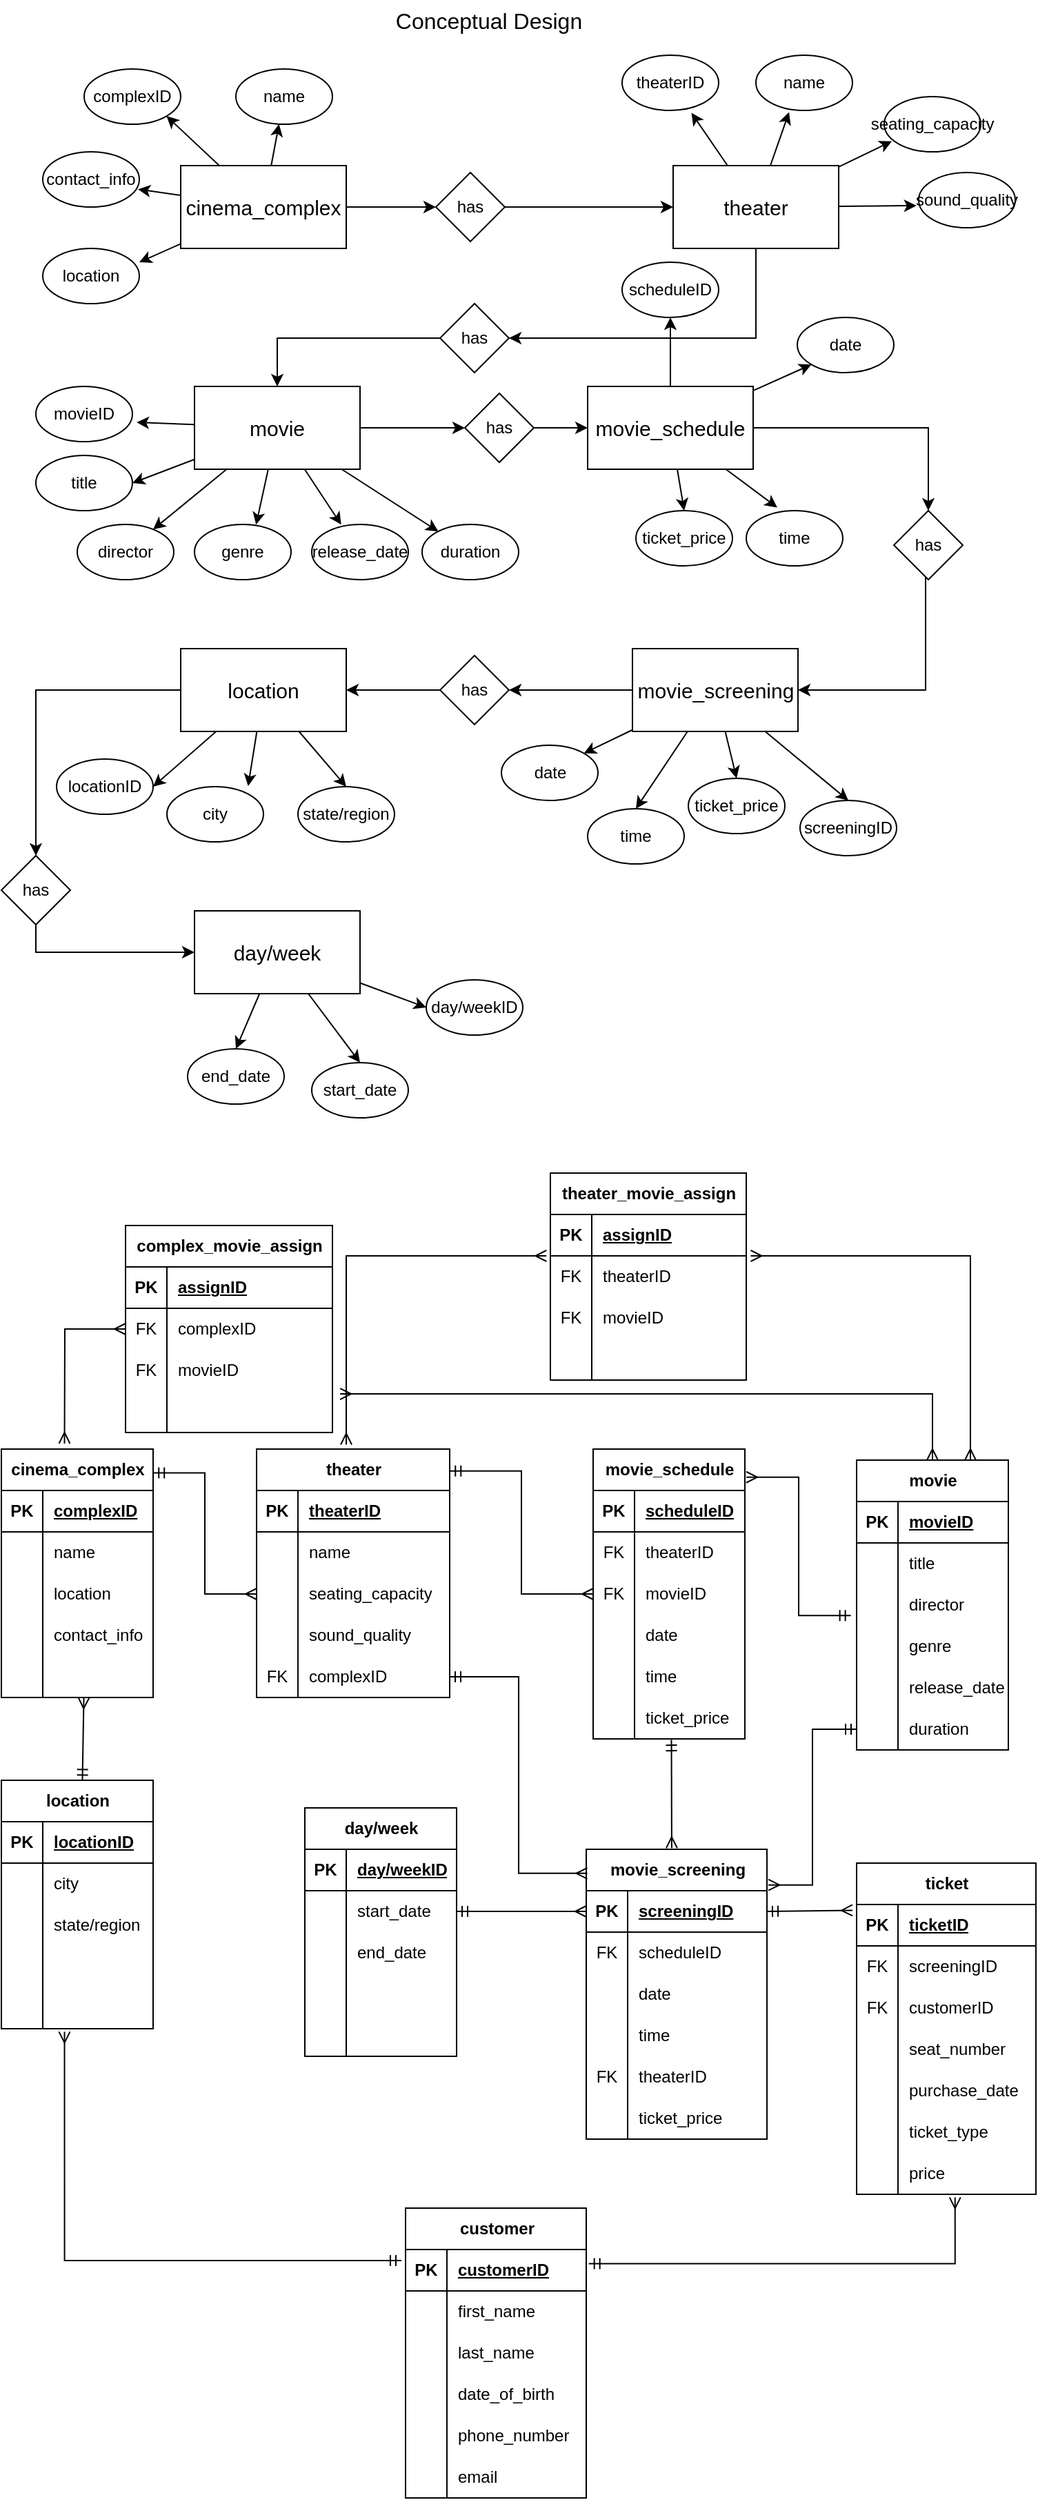 <mxfile version="22.1.5" type="github">
  <diagram name="Page-1" id="yTEPhxUzbwehHL7zvYJ2">
    <mxGraphModel dx="569" dy="300" grid="1" gridSize="10" guides="1" tooltips="1" connect="1" arrows="1" fold="1" page="1" pageScale="1" pageWidth="850" pageHeight="1100" math="0" shadow="0">
      <root>
        <mxCell id="0" />
        <mxCell id="1" parent="0" />
        <mxCell id="VUJnKEyLZWHz7Zdwzk_A-1" value="Conceptual Design" style="text;html=1;strokeColor=none;fillColor=none;align=center;verticalAlign=middle;whiteSpace=wrap;rounded=0;fontSize=16;" parent="1" vertex="1">
          <mxGeometry x="331" y="70" width="145" height="30" as="geometry" />
        </mxCell>
        <mxCell id="VUJnKEyLZWHz7Zdwzk_A-36" style="rounded=0;orthogonalLoop=1;jettySize=auto;html=1;" parent="1" source="VUJnKEyLZWHz7Zdwzk_A-2" target="VUJnKEyLZWHz7Zdwzk_A-7" edge="1">
          <mxGeometry relative="1" as="geometry" />
        </mxCell>
        <mxCell id="VUJnKEyLZWHz7Zdwzk_A-37" style="rounded=0;orthogonalLoop=1;jettySize=auto;html=1;entryX=1;entryY=1;entryDx=0;entryDy=0;" parent="1" source="VUJnKEyLZWHz7Zdwzk_A-2" target="VUJnKEyLZWHz7Zdwzk_A-4" edge="1">
          <mxGeometry relative="1" as="geometry" />
        </mxCell>
        <mxCell id="VUJnKEyLZWHz7Zdwzk_A-41" style="rounded=0;orthogonalLoop=1;jettySize=auto;html=1;entryX=0;entryY=0.5;entryDx=0;entryDy=0;" parent="1" source="VUJnKEyLZWHz7Zdwzk_A-2" target="VUJnKEyLZWHz7Zdwzk_A-40" edge="1">
          <mxGeometry relative="1" as="geometry" />
        </mxCell>
        <mxCell id="VUJnKEyLZWHz7Zdwzk_A-2" value="&lt;font style=&quot;font-size: 15px;&quot;&gt;cinema_complex&lt;/font&gt;" style="rounded=0;whiteSpace=wrap;html=1;" parent="1" vertex="1">
          <mxGeometry x="180" y="190" width="120" height="60" as="geometry" />
        </mxCell>
        <mxCell id="VUJnKEyLZWHz7Zdwzk_A-51" style="edgeStyle=orthogonalEdgeStyle;rounded=0;orthogonalLoop=1;jettySize=auto;html=1;exitX=0.5;exitY=1;exitDx=0;exitDy=0;entryX=1;entryY=0.5;entryDx=0;entryDy=0;" parent="1" source="VUJnKEyLZWHz7Zdwzk_A-3" target="VUJnKEyLZWHz7Zdwzk_A-49" edge="1">
          <mxGeometry relative="1" as="geometry" />
        </mxCell>
        <mxCell id="VUJnKEyLZWHz7Zdwzk_A-3" value="&lt;span style=&quot;font-size: 15px;&quot;&gt;theater&lt;/span&gt;" style="rounded=0;whiteSpace=wrap;html=1;" parent="1" vertex="1">
          <mxGeometry x="537" y="190" width="120" height="60" as="geometry" />
        </mxCell>
        <mxCell id="VUJnKEyLZWHz7Zdwzk_A-4" value="complexID" style="ellipse;whiteSpace=wrap;html=1;" parent="1" vertex="1">
          <mxGeometry x="110" y="120" width="70" height="40" as="geometry" />
        </mxCell>
        <mxCell id="VUJnKEyLZWHz7Zdwzk_A-5" value="contact_info" style="ellipse;whiteSpace=wrap;html=1;" parent="1" vertex="1">
          <mxGeometry x="80" y="180" width="70" height="40" as="geometry" />
        </mxCell>
        <mxCell id="VUJnKEyLZWHz7Zdwzk_A-6" value="location" style="ellipse;whiteSpace=wrap;html=1;" parent="1" vertex="1">
          <mxGeometry x="80" y="250" width="70" height="40" as="geometry" />
        </mxCell>
        <mxCell id="VUJnKEyLZWHz7Zdwzk_A-7" value="name" style="ellipse;whiteSpace=wrap;html=1;" parent="1" vertex="1">
          <mxGeometry x="220" y="120" width="70" height="40" as="geometry" />
        </mxCell>
        <mxCell id="VUJnKEyLZWHz7Zdwzk_A-8" value="theaterID" style="ellipse;whiteSpace=wrap;html=1;" parent="1" vertex="1">
          <mxGeometry x="500" y="110" width="70" height="40" as="geometry" />
        </mxCell>
        <mxCell id="VUJnKEyLZWHz7Zdwzk_A-9" value="name" style="ellipse;whiteSpace=wrap;html=1;" parent="1" vertex="1">
          <mxGeometry x="597" y="110" width="70" height="40" as="geometry" />
        </mxCell>
        <mxCell id="VUJnKEyLZWHz7Zdwzk_A-10" value="seating_capacity" style="ellipse;whiteSpace=wrap;html=1;" parent="1" vertex="1">
          <mxGeometry x="690" y="140" width="70" height="40" as="geometry" />
        </mxCell>
        <mxCell id="VUJnKEyLZWHz7Zdwzk_A-11" value="sound_quality" style="ellipse;whiteSpace=wrap;html=1;" parent="1" vertex="1">
          <mxGeometry x="715" y="195" width="70" height="40" as="geometry" />
        </mxCell>
        <mxCell id="VUJnKEyLZWHz7Zdwzk_A-54" style="rounded=0;orthogonalLoop=1;jettySize=auto;html=1;entryX=1;entryY=0.5;entryDx=0;entryDy=0;" parent="1" source="VUJnKEyLZWHz7Zdwzk_A-12" target="VUJnKEyLZWHz7Zdwzk_A-14" edge="1">
          <mxGeometry relative="1" as="geometry" />
        </mxCell>
        <mxCell id="VUJnKEyLZWHz7Zdwzk_A-55" style="rounded=0;orthogonalLoop=1;jettySize=auto;html=1;" parent="1" source="VUJnKEyLZWHz7Zdwzk_A-12" target="VUJnKEyLZWHz7Zdwzk_A-15" edge="1">
          <mxGeometry relative="1" as="geometry" />
        </mxCell>
        <mxCell id="VUJnKEyLZWHz7Zdwzk_A-58" style="rounded=0;orthogonalLoop=1;jettySize=auto;html=1;" parent="1" source="VUJnKEyLZWHz7Zdwzk_A-12" target="VUJnKEyLZWHz7Zdwzk_A-18" edge="1">
          <mxGeometry relative="1" as="geometry" />
        </mxCell>
        <mxCell id="VUJnKEyLZWHz7Zdwzk_A-60" style="rounded=0;orthogonalLoop=1;jettySize=auto;html=1;entryX=0;entryY=0.5;entryDx=0;entryDy=0;" parent="1" source="VUJnKEyLZWHz7Zdwzk_A-12" target="VUJnKEyLZWHz7Zdwzk_A-59" edge="1">
          <mxGeometry relative="1" as="geometry" />
        </mxCell>
        <mxCell id="VUJnKEyLZWHz7Zdwzk_A-12" value="&lt;span style=&quot;font-size: 15px;&quot;&gt;movie&lt;/span&gt;" style="rounded=0;whiteSpace=wrap;html=1;" parent="1" vertex="1">
          <mxGeometry x="190" y="350" width="120" height="60" as="geometry" />
        </mxCell>
        <mxCell id="VUJnKEyLZWHz7Zdwzk_A-13" value="movieID" style="ellipse;whiteSpace=wrap;html=1;" parent="1" vertex="1">
          <mxGeometry x="75" y="350" width="70" height="40" as="geometry" />
        </mxCell>
        <mxCell id="VUJnKEyLZWHz7Zdwzk_A-14" value="title" style="ellipse;whiteSpace=wrap;html=1;" parent="1" vertex="1">
          <mxGeometry x="75" y="400" width="70" height="40" as="geometry" />
        </mxCell>
        <mxCell id="VUJnKEyLZWHz7Zdwzk_A-15" value="director" style="ellipse;whiteSpace=wrap;html=1;" parent="1" vertex="1">
          <mxGeometry x="105" y="450" width="70" height="40" as="geometry" />
        </mxCell>
        <mxCell id="VUJnKEyLZWHz7Zdwzk_A-16" value="genre" style="ellipse;whiteSpace=wrap;html=1;" parent="1" vertex="1">
          <mxGeometry x="190" y="450" width="70" height="40" as="geometry" />
        </mxCell>
        <mxCell id="VUJnKEyLZWHz7Zdwzk_A-17" value="release_date" style="ellipse;whiteSpace=wrap;html=1;" parent="1" vertex="1">
          <mxGeometry x="275" y="450" width="70" height="40" as="geometry" />
        </mxCell>
        <mxCell id="VUJnKEyLZWHz7Zdwzk_A-18" value="duration" style="ellipse;whiteSpace=wrap;html=1;" parent="1" vertex="1">
          <mxGeometry x="355" y="450" width="70" height="40" as="geometry" />
        </mxCell>
        <mxCell id="VUJnKEyLZWHz7Zdwzk_A-65" style="rounded=0;orthogonalLoop=1;jettySize=auto;html=1;entryX=0.5;entryY=0;entryDx=0;entryDy=0;" parent="1" source="VUJnKEyLZWHz7Zdwzk_A-19" target="VUJnKEyLZWHz7Zdwzk_A-24" edge="1">
          <mxGeometry relative="1" as="geometry" />
        </mxCell>
        <mxCell id="VUJnKEyLZWHz7Zdwzk_A-67" style="rounded=0;orthogonalLoop=1;jettySize=auto;html=1;entryX=0;entryY=1;entryDx=0;entryDy=0;" parent="1" source="VUJnKEyLZWHz7Zdwzk_A-19" target="VUJnKEyLZWHz7Zdwzk_A-21" edge="1">
          <mxGeometry relative="1" as="geometry" />
        </mxCell>
        <mxCell id="VUJnKEyLZWHz7Zdwzk_A-69" style="edgeStyle=orthogonalEdgeStyle;rounded=0;orthogonalLoop=1;jettySize=auto;html=1;entryX=0.5;entryY=0;entryDx=0;entryDy=0;" parent="1" source="VUJnKEyLZWHz7Zdwzk_A-19" target="VUJnKEyLZWHz7Zdwzk_A-68" edge="1">
          <mxGeometry relative="1" as="geometry" />
        </mxCell>
        <mxCell id="VUJnKEyLZWHz7Zdwzk_A-19" value="&lt;span style=&quot;font-size: 15px;&quot;&gt;movie_schedule&lt;/span&gt;" style="rounded=0;whiteSpace=wrap;html=1;" parent="1" vertex="1">
          <mxGeometry x="475" y="350" width="120" height="60" as="geometry" />
        </mxCell>
        <mxCell id="VUJnKEyLZWHz7Zdwzk_A-20" value="scheduleID" style="ellipse;whiteSpace=wrap;html=1;" parent="1" vertex="1">
          <mxGeometry x="500" y="260" width="70" height="40" as="geometry" />
        </mxCell>
        <mxCell id="VUJnKEyLZWHz7Zdwzk_A-21" value="date" style="ellipse;whiteSpace=wrap;html=1;" parent="1" vertex="1">
          <mxGeometry x="627" y="300" width="70" height="40" as="geometry" />
        </mxCell>
        <mxCell id="VUJnKEyLZWHz7Zdwzk_A-24" value="ticket_price" style="ellipse;whiteSpace=wrap;html=1;" parent="1" vertex="1">
          <mxGeometry x="510" y="440" width="70" height="40" as="geometry" />
        </mxCell>
        <mxCell id="VUJnKEyLZWHz7Zdwzk_A-25" value="time" style="ellipse;whiteSpace=wrap;html=1;" parent="1" vertex="1">
          <mxGeometry x="590" y="440" width="70" height="40" as="geometry" />
        </mxCell>
        <mxCell id="VUJnKEyLZWHz7Zdwzk_A-79" style="rounded=0;orthogonalLoop=1;jettySize=auto;html=1;entryX=1;entryY=0.5;entryDx=0;entryDy=0;" parent="1" source="VUJnKEyLZWHz7Zdwzk_A-26" target="VUJnKEyLZWHz7Zdwzk_A-27" edge="1">
          <mxGeometry relative="1" as="geometry" />
        </mxCell>
        <mxCell id="VUJnKEyLZWHz7Zdwzk_A-81" style="rounded=0;orthogonalLoop=1;jettySize=auto;html=1;entryX=0.5;entryY=0;entryDx=0;entryDy=0;" parent="1" source="VUJnKEyLZWHz7Zdwzk_A-26" target="VUJnKEyLZWHz7Zdwzk_A-29" edge="1">
          <mxGeometry relative="1" as="geometry" />
        </mxCell>
        <mxCell id="VUJnKEyLZWHz7Zdwzk_A-84" style="edgeStyle=orthogonalEdgeStyle;rounded=0;orthogonalLoop=1;jettySize=auto;html=1;entryX=0.5;entryY=0;entryDx=0;entryDy=0;" parent="1" source="VUJnKEyLZWHz7Zdwzk_A-26" target="VUJnKEyLZWHz7Zdwzk_A-83" edge="1">
          <mxGeometry relative="1" as="geometry" />
        </mxCell>
        <mxCell id="VUJnKEyLZWHz7Zdwzk_A-26" value="&lt;span style=&quot;font-size: 15px;&quot;&gt;location&lt;/span&gt;" style="rounded=0;whiteSpace=wrap;html=1;" parent="1" vertex="1">
          <mxGeometry x="180" y="540" width="120" height="60" as="geometry" />
        </mxCell>
        <mxCell id="VUJnKEyLZWHz7Zdwzk_A-27" value="locationID" style="ellipse;whiteSpace=wrap;html=1;" parent="1" vertex="1">
          <mxGeometry x="90" y="620" width="70" height="40" as="geometry" />
        </mxCell>
        <mxCell id="VUJnKEyLZWHz7Zdwzk_A-28" value="city" style="ellipse;whiteSpace=wrap;html=1;" parent="1" vertex="1">
          <mxGeometry x="170" y="640" width="70" height="40" as="geometry" />
        </mxCell>
        <mxCell id="VUJnKEyLZWHz7Zdwzk_A-29" value="state/region" style="ellipse;whiteSpace=wrap;html=1;" parent="1" vertex="1">
          <mxGeometry x="265" y="640" width="70" height="40" as="geometry" />
        </mxCell>
        <mxCell id="VUJnKEyLZWHz7Zdwzk_A-72" style="rounded=0;orthogonalLoop=1;jettySize=auto;html=1;entryX=0.5;entryY=0;entryDx=0;entryDy=0;" parent="1" source="VUJnKEyLZWHz7Zdwzk_A-31" target="VUJnKEyLZWHz7Zdwzk_A-32" edge="1">
          <mxGeometry relative="1" as="geometry" />
        </mxCell>
        <mxCell id="VUJnKEyLZWHz7Zdwzk_A-73" style="rounded=0;orthogonalLoop=1;jettySize=auto;html=1;entryX=0.5;entryY=0;entryDx=0;entryDy=0;" parent="1" source="VUJnKEyLZWHz7Zdwzk_A-31" target="VUJnKEyLZWHz7Zdwzk_A-35" edge="1">
          <mxGeometry relative="1" as="geometry" />
        </mxCell>
        <mxCell id="VUJnKEyLZWHz7Zdwzk_A-74" style="rounded=0;orthogonalLoop=1;jettySize=auto;html=1;entryX=0.5;entryY=0;entryDx=0;entryDy=0;" parent="1" source="VUJnKEyLZWHz7Zdwzk_A-31" target="VUJnKEyLZWHz7Zdwzk_A-34" edge="1">
          <mxGeometry relative="1" as="geometry" />
        </mxCell>
        <mxCell id="VUJnKEyLZWHz7Zdwzk_A-75" style="rounded=0;orthogonalLoop=1;jettySize=auto;html=1;entryX=1;entryY=0;entryDx=0;entryDy=0;" parent="1" source="VUJnKEyLZWHz7Zdwzk_A-31" target="VUJnKEyLZWHz7Zdwzk_A-33" edge="1">
          <mxGeometry relative="1" as="geometry" />
        </mxCell>
        <mxCell id="VUJnKEyLZWHz7Zdwzk_A-77" style="edgeStyle=orthogonalEdgeStyle;rounded=0;orthogonalLoop=1;jettySize=auto;html=1;entryX=1;entryY=0.5;entryDx=0;entryDy=0;" parent="1" source="VUJnKEyLZWHz7Zdwzk_A-31" target="VUJnKEyLZWHz7Zdwzk_A-76" edge="1">
          <mxGeometry relative="1" as="geometry" />
        </mxCell>
        <mxCell id="VUJnKEyLZWHz7Zdwzk_A-31" value="&lt;span style=&quot;font-size: 15px;&quot;&gt;movie_screening&lt;/span&gt;" style="rounded=0;whiteSpace=wrap;html=1;" parent="1" vertex="1">
          <mxGeometry x="507.5" y="540" width="120" height="60" as="geometry" />
        </mxCell>
        <mxCell id="VUJnKEyLZWHz7Zdwzk_A-32" value="screeningID" style="ellipse;whiteSpace=wrap;html=1;" parent="1" vertex="1">
          <mxGeometry x="629" y="650" width="70" height="40" as="geometry" />
        </mxCell>
        <mxCell id="VUJnKEyLZWHz7Zdwzk_A-33" value="date" style="ellipse;whiteSpace=wrap;html=1;" parent="1" vertex="1">
          <mxGeometry x="412.5" y="610" width="70" height="40" as="geometry" />
        </mxCell>
        <mxCell id="VUJnKEyLZWHz7Zdwzk_A-34" value="time" style="ellipse;whiteSpace=wrap;html=1;" parent="1" vertex="1">
          <mxGeometry x="475" y="656" width="70" height="40" as="geometry" />
        </mxCell>
        <mxCell id="VUJnKEyLZWHz7Zdwzk_A-35" value="ticket_price" style="ellipse;whiteSpace=wrap;html=1;" parent="1" vertex="1">
          <mxGeometry x="548" y="634" width="70" height="40" as="geometry" />
        </mxCell>
        <mxCell id="VUJnKEyLZWHz7Zdwzk_A-38" style="rounded=0;orthogonalLoop=1;jettySize=auto;html=1;entryX=0.986;entryY=0.679;entryDx=0;entryDy=0;entryPerimeter=0;" parent="1" source="VUJnKEyLZWHz7Zdwzk_A-2" target="VUJnKEyLZWHz7Zdwzk_A-5" edge="1">
          <mxGeometry relative="1" as="geometry" />
        </mxCell>
        <mxCell id="VUJnKEyLZWHz7Zdwzk_A-39" style="rounded=0;orthogonalLoop=1;jettySize=auto;html=1;entryX=1;entryY=0.25;entryDx=0;entryDy=0;entryPerimeter=0;" parent="1" source="VUJnKEyLZWHz7Zdwzk_A-2" edge="1">
          <mxGeometry relative="1" as="geometry">
            <mxPoint x="150" y="260" as="targetPoint" />
          </mxGeometry>
        </mxCell>
        <mxCell id="VUJnKEyLZWHz7Zdwzk_A-43" style="edgeStyle=orthogonalEdgeStyle;rounded=0;orthogonalLoop=1;jettySize=auto;html=1;entryX=0;entryY=0.5;entryDx=0;entryDy=0;" parent="1" source="VUJnKEyLZWHz7Zdwzk_A-40" target="VUJnKEyLZWHz7Zdwzk_A-3" edge="1">
          <mxGeometry relative="1" as="geometry" />
        </mxCell>
        <mxCell id="VUJnKEyLZWHz7Zdwzk_A-40" value="has" style="rhombus;whiteSpace=wrap;html=1;" parent="1" vertex="1">
          <mxGeometry x="365" y="195" width="50" height="50" as="geometry" />
        </mxCell>
        <mxCell id="VUJnKEyLZWHz7Zdwzk_A-44" style="rounded=0;orthogonalLoop=1;jettySize=auto;html=1;entryX=0.718;entryY=1.045;entryDx=0;entryDy=0;entryPerimeter=0;" parent="1" source="VUJnKEyLZWHz7Zdwzk_A-3" target="VUJnKEyLZWHz7Zdwzk_A-8" edge="1">
          <mxGeometry relative="1" as="geometry" />
        </mxCell>
        <mxCell id="VUJnKEyLZWHz7Zdwzk_A-45" style="rounded=0;orthogonalLoop=1;jettySize=auto;html=1;entryX=0.343;entryY=1.032;entryDx=0;entryDy=0;entryPerimeter=0;" parent="1" source="VUJnKEyLZWHz7Zdwzk_A-3" target="VUJnKEyLZWHz7Zdwzk_A-9" edge="1">
          <mxGeometry relative="1" as="geometry" />
        </mxCell>
        <mxCell id="VUJnKEyLZWHz7Zdwzk_A-46" style="rounded=0;orthogonalLoop=1;jettySize=auto;html=1;entryX=0.079;entryY=0.808;entryDx=0;entryDy=0;entryPerimeter=0;" parent="1" source="VUJnKEyLZWHz7Zdwzk_A-3" target="VUJnKEyLZWHz7Zdwzk_A-10" edge="1">
          <mxGeometry relative="1" as="geometry" />
        </mxCell>
        <mxCell id="VUJnKEyLZWHz7Zdwzk_A-47" style="rounded=0;orthogonalLoop=1;jettySize=auto;html=1;entryX=-0.023;entryY=0.6;entryDx=0;entryDy=0;entryPerimeter=0;" parent="1" source="VUJnKEyLZWHz7Zdwzk_A-3" target="VUJnKEyLZWHz7Zdwzk_A-11" edge="1">
          <mxGeometry relative="1" as="geometry" />
        </mxCell>
        <mxCell id="VUJnKEyLZWHz7Zdwzk_A-52" style="edgeStyle=orthogonalEdgeStyle;rounded=0;orthogonalLoop=1;jettySize=auto;html=1;entryX=0.5;entryY=0;entryDx=0;entryDy=0;" parent="1" source="VUJnKEyLZWHz7Zdwzk_A-49" target="VUJnKEyLZWHz7Zdwzk_A-12" edge="1">
          <mxGeometry relative="1" as="geometry" />
        </mxCell>
        <mxCell id="VUJnKEyLZWHz7Zdwzk_A-49" value="has" style="rhombus;whiteSpace=wrap;html=1;" parent="1" vertex="1">
          <mxGeometry x="368" y="290" width="50" height="50" as="geometry" />
        </mxCell>
        <mxCell id="VUJnKEyLZWHz7Zdwzk_A-53" style="rounded=0;orthogonalLoop=1;jettySize=auto;html=1;entryX=1.043;entryY=0.65;entryDx=0;entryDy=0;entryPerimeter=0;" parent="1" source="VUJnKEyLZWHz7Zdwzk_A-12" target="VUJnKEyLZWHz7Zdwzk_A-13" edge="1">
          <mxGeometry relative="1" as="geometry" />
        </mxCell>
        <mxCell id="VUJnKEyLZWHz7Zdwzk_A-56" style="rounded=0;orthogonalLoop=1;jettySize=auto;html=1;entryX=0.638;entryY=0.004;entryDx=0;entryDy=0;entryPerimeter=0;" parent="1" source="VUJnKEyLZWHz7Zdwzk_A-12" target="VUJnKEyLZWHz7Zdwzk_A-16" edge="1">
          <mxGeometry relative="1" as="geometry" />
        </mxCell>
        <mxCell id="VUJnKEyLZWHz7Zdwzk_A-57" style="rounded=0;orthogonalLoop=1;jettySize=auto;html=1;entryX=0.305;entryY=0.004;entryDx=0;entryDy=0;entryPerimeter=0;" parent="1" source="VUJnKEyLZWHz7Zdwzk_A-12" target="VUJnKEyLZWHz7Zdwzk_A-17" edge="1">
          <mxGeometry relative="1" as="geometry" />
        </mxCell>
        <mxCell id="VUJnKEyLZWHz7Zdwzk_A-61" style="rounded=0;orthogonalLoop=1;jettySize=auto;html=1;entryX=0;entryY=0.5;entryDx=0;entryDy=0;" parent="1" source="VUJnKEyLZWHz7Zdwzk_A-59" target="VUJnKEyLZWHz7Zdwzk_A-19" edge="1">
          <mxGeometry relative="1" as="geometry" />
        </mxCell>
        <mxCell id="VUJnKEyLZWHz7Zdwzk_A-59" value="has" style="rhombus;whiteSpace=wrap;html=1;" parent="1" vertex="1">
          <mxGeometry x="386" y="355" width="50" height="50" as="geometry" />
        </mxCell>
        <mxCell id="VUJnKEyLZWHz7Zdwzk_A-64" style="rounded=0;orthogonalLoop=1;jettySize=auto;html=1;entryX=0.321;entryY=-0.056;entryDx=0;entryDy=0;entryPerimeter=0;" parent="1" source="VUJnKEyLZWHz7Zdwzk_A-19" target="VUJnKEyLZWHz7Zdwzk_A-25" edge="1">
          <mxGeometry relative="1" as="geometry" />
        </mxCell>
        <mxCell id="VUJnKEyLZWHz7Zdwzk_A-66" style="rounded=0;orthogonalLoop=1;jettySize=auto;html=1;entryX=0.5;entryY=1;entryDx=0;entryDy=0;" parent="1" source="VUJnKEyLZWHz7Zdwzk_A-19" target="VUJnKEyLZWHz7Zdwzk_A-20" edge="1">
          <mxGeometry relative="1" as="geometry" />
        </mxCell>
        <mxCell id="VUJnKEyLZWHz7Zdwzk_A-92" style="edgeStyle=orthogonalEdgeStyle;rounded=0;orthogonalLoop=1;jettySize=auto;html=1;entryX=1;entryY=0.5;entryDx=0;entryDy=0;" parent="1" source="VUJnKEyLZWHz7Zdwzk_A-68" target="VUJnKEyLZWHz7Zdwzk_A-31" edge="1">
          <mxGeometry relative="1" as="geometry">
            <Array as="points">
              <mxPoint x="720" y="570" />
            </Array>
          </mxGeometry>
        </mxCell>
        <mxCell id="VUJnKEyLZWHz7Zdwzk_A-68" value="has" style="rhombus;whiteSpace=wrap;html=1;" parent="1" vertex="1">
          <mxGeometry x="697" y="440" width="50" height="50" as="geometry" />
        </mxCell>
        <mxCell id="VUJnKEyLZWHz7Zdwzk_A-78" style="edgeStyle=orthogonalEdgeStyle;rounded=0;orthogonalLoop=1;jettySize=auto;html=1;exitX=0;exitY=0.5;exitDx=0;exitDy=0;entryX=1;entryY=0.5;entryDx=0;entryDy=0;" parent="1" source="VUJnKEyLZWHz7Zdwzk_A-76" target="VUJnKEyLZWHz7Zdwzk_A-26" edge="1">
          <mxGeometry relative="1" as="geometry" />
        </mxCell>
        <mxCell id="VUJnKEyLZWHz7Zdwzk_A-76" value="has" style="rhombus;whiteSpace=wrap;html=1;" parent="1" vertex="1">
          <mxGeometry x="368" y="545" width="50" height="50" as="geometry" />
        </mxCell>
        <mxCell id="VUJnKEyLZWHz7Zdwzk_A-80" style="rounded=0;orthogonalLoop=1;jettySize=auto;html=1;entryX=0.841;entryY=-0.009;entryDx=0;entryDy=0;entryPerimeter=0;" parent="1" source="VUJnKEyLZWHz7Zdwzk_A-26" target="VUJnKEyLZWHz7Zdwzk_A-28" edge="1">
          <mxGeometry relative="1" as="geometry" />
        </mxCell>
        <mxCell id="VUJnKEyLZWHz7Zdwzk_A-89" style="rounded=0;orthogonalLoop=1;jettySize=auto;html=1;entryX=0.5;entryY=0;entryDx=0;entryDy=0;" parent="1" source="VUJnKEyLZWHz7Zdwzk_A-82" target="VUJnKEyLZWHz7Zdwzk_A-88" edge="1">
          <mxGeometry relative="1" as="geometry" />
        </mxCell>
        <mxCell id="VUJnKEyLZWHz7Zdwzk_A-90" style="rounded=0;orthogonalLoop=1;jettySize=auto;html=1;entryX=0.5;entryY=0;entryDx=0;entryDy=0;" parent="1" source="VUJnKEyLZWHz7Zdwzk_A-82" target="VUJnKEyLZWHz7Zdwzk_A-87" edge="1">
          <mxGeometry relative="1" as="geometry" />
        </mxCell>
        <mxCell id="VUJnKEyLZWHz7Zdwzk_A-91" style="rounded=0;orthogonalLoop=1;jettySize=auto;html=1;entryX=0;entryY=0.5;entryDx=0;entryDy=0;" parent="1" source="VUJnKEyLZWHz7Zdwzk_A-82" target="VUJnKEyLZWHz7Zdwzk_A-86" edge="1">
          <mxGeometry relative="1" as="geometry" />
        </mxCell>
        <mxCell id="VUJnKEyLZWHz7Zdwzk_A-82" value="&lt;span style=&quot;font-size: 15px;&quot;&gt;day/week&lt;/span&gt;" style="rounded=0;whiteSpace=wrap;html=1;" parent="1" vertex="1">
          <mxGeometry x="190" y="730" width="120" height="60" as="geometry" />
        </mxCell>
        <mxCell id="VUJnKEyLZWHz7Zdwzk_A-85" style="edgeStyle=orthogonalEdgeStyle;rounded=0;orthogonalLoop=1;jettySize=auto;html=1;exitX=0.5;exitY=1;exitDx=0;exitDy=0;entryX=0;entryY=0.5;entryDx=0;entryDy=0;" parent="1" source="VUJnKEyLZWHz7Zdwzk_A-83" target="VUJnKEyLZWHz7Zdwzk_A-82" edge="1">
          <mxGeometry relative="1" as="geometry" />
        </mxCell>
        <mxCell id="VUJnKEyLZWHz7Zdwzk_A-83" value="has" style="rhombus;whiteSpace=wrap;html=1;" parent="1" vertex="1">
          <mxGeometry x="50" y="690" width="50" height="50" as="geometry" />
        </mxCell>
        <mxCell id="VUJnKEyLZWHz7Zdwzk_A-86" value="day/weekID" style="ellipse;whiteSpace=wrap;html=1;" parent="1" vertex="1">
          <mxGeometry x="358" y="780" width="70" height="40" as="geometry" />
        </mxCell>
        <mxCell id="VUJnKEyLZWHz7Zdwzk_A-87" value="start_date" style="ellipse;whiteSpace=wrap;html=1;" parent="1" vertex="1">
          <mxGeometry x="275" y="840" width="70" height="40" as="geometry" />
        </mxCell>
        <mxCell id="VUJnKEyLZWHz7Zdwzk_A-88" value="end_date" style="ellipse;whiteSpace=wrap;html=1;" parent="1" vertex="1">
          <mxGeometry x="185" y="830" width="70" height="40" as="geometry" />
        </mxCell>
        <mxCell id="VUJnKEyLZWHz7Zdwzk_A-120" value="cinema_complex" style="shape=table;startSize=30;container=1;collapsible=1;childLayout=tableLayout;fixedRows=1;rowLines=0;fontStyle=1;align=center;resizeLast=1;html=1;" parent="1" vertex="1">
          <mxGeometry x="50" y="1120" width="110" height="180" as="geometry" />
        </mxCell>
        <mxCell id="VUJnKEyLZWHz7Zdwzk_A-121" value="" style="shape=tableRow;horizontal=0;startSize=0;swimlaneHead=0;swimlaneBody=0;fillColor=none;collapsible=0;dropTarget=0;points=[[0,0.5],[1,0.5]];portConstraint=eastwest;top=0;left=0;right=0;bottom=1;" parent="VUJnKEyLZWHz7Zdwzk_A-120" vertex="1">
          <mxGeometry y="30" width="110" height="30" as="geometry" />
        </mxCell>
        <mxCell id="VUJnKEyLZWHz7Zdwzk_A-122" value="PK" style="shape=partialRectangle;connectable=0;fillColor=none;top=0;left=0;bottom=0;right=0;fontStyle=1;overflow=hidden;whiteSpace=wrap;html=1;" parent="VUJnKEyLZWHz7Zdwzk_A-121" vertex="1">
          <mxGeometry width="30" height="30" as="geometry">
            <mxRectangle width="30" height="30" as="alternateBounds" />
          </mxGeometry>
        </mxCell>
        <mxCell id="VUJnKEyLZWHz7Zdwzk_A-123" value="complexID" style="shape=partialRectangle;connectable=0;fillColor=none;top=0;left=0;bottom=0;right=0;align=left;spacingLeft=6;fontStyle=5;overflow=hidden;whiteSpace=wrap;html=1;" parent="VUJnKEyLZWHz7Zdwzk_A-121" vertex="1">
          <mxGeometry x="30" width="80" height="30" as="geometry">
            <mxRectangle width="80" height="30" as="alternateBounds" />
          </mxGeometry>
        </mxCell>
        <mxCell id="VUJnKEyLZWHz7Zdwzk_A-124" value="" style="shape=tableRow;horizontal=0;startSize=0;swimlaneHead=0;swimlaneBody=0;fillColor=none;collapsible=0;dropTarget=0;points=[[0,0.5],[1,0.5]];portConstraint=eastwest;top=0;left=0;right=0;bottom=0;" parent="VUJnKEyLZWHz7Zdwzk_A-120" vertex="1">
          <mxGeometry y="60" width="110" height="30" as="geometry" />
        </mxCell>
        <mxCell id="VUJnKEyLZWHz7Zdwzk_A-125" value="" style="shape=partialRectangle;connectable=0;fillColor=none;top=0;left=0;bottom=0;right=0;editable=1;overflow=hidden;whiteSpace=wrap;html=1;" parent="VUJnKEyLZWHz7Zdwzk_A-124" vertex="1">
          <mxGeometry width="30" height="30" as="geometry">
            <mxRectangle width="30" height="30" as="alternateBounds" />
          </mxGeometry>
        </mxCell>
        <mxCell id="VUJnKEyLZWHz7Zdwzk_A-126" value="name" style="shape=partialRectangle;connectable=0;fillColor=none;top=0;left=0;bottom=0;right=0;align=left;spacingLeft=6;overflow=hidden;whiteSpace=wrap;html=1;" parent="VUJnKEyLZWHz7Zdwzk_A-124" vertex="1">
          <mxGeometry x="30" width="80" height="30" as="geometry">
            <mxRectangle width="80" height="30" as="alternateBounds" />
          </mxGeometry>
        </mxCell>
        <mxCell id="VUJnKEyLZWHz7Zdwzk_A-127" value="" style="shape=tableRow;horizontal=0;startSize=0;swimlaneHead=0;swimlaneBody=0;fillColor=none;collapsible=0;dropTarget=0;points=[[0,0.5],[1,0.5]];portConstraint=eastwest;top=0;left=0;right=0;bottom=0;" parent="VUJnKEyLZWHz7Zdwzk_A-120" vertex="1">
          <mxGeometry y="90" width="110" height="30" as="geometry" />
        </mxCell>
        <mxCell id="VUJnKEyLZWHz7Zdwzk_A-128" value="" style="shape=partialRectangle;connectable=0;fillColor=none;top=0;left=0;bottom=0;right=0;editable=1;overflow=hidden;whiteSpace=wrap;html=1;" parent="VUJnKEyLZWHz7Zdwzk_A-127" vertex="1">
          <mxGeometry width="30" height="30" as="geometry">
            <mxRectangle width="30" height="30" as="alternateBounds" />
          </mxGeometry>
        </mxCell>
        <mxCell id="VUJnKEyLZWHz7Zdwzk_A-129" value="location" style="shape=partialRectangle;connectable=0;fillColor=none;top=0;left=0;bottom=0;right=0;align=left;spacingLeft=6;overflow=hidden;whiteSpace=wrap;html=1;" parent="VUJnKEyLZWHz7Zdwzk_A-127" vertex="1">
          <mxGeometry x="30" width="80" height="30" as="geometry">
            <mxRectangle width="80" height="30" as="alternateBounds" />
          </mxGeometry>
        </mxCell>
        <mxCell id="VUJnKEyLZWHz7Zdwzk_A-130" value="" style="shape=tableRow;horizontal=0;startSize=0;swimlaneHead=0;swimlaneBody=0;fillColor=none;collapsible=0;dropTarget=0;points=[[0,0.5],[1,0.5]];portConstraint=eastwest;top=0;left=0;right=0;bottom=0;" parent="VUJnKEyLZWHz7Zdwzk_A-120" vertex="1">
          <mxGeometry y="120" width="110" height="30" as="geometry" />
        </mxCell>
        <mxCell id="VUJnKEyLZWHz7Zdwzk_A-131" value="" style="shape=partialRectangle;connectable=0;fillColor=none;top=0;left=0;bottom=0;right=0;editable=1;overflow=hidden;whiteSpace=wrap;html=1;" parent="VUJnKEyLZWHz7Zdwzk_A-130" vertex="1">
          <mxGeometry width="30" height="30" as="geometry">
            <mxRectangle width="30" height="30" as="alternateBounds" />
          </mxGeometry>
        </mxCell>
        <mxCell id="VUJnKEyLZWHz7Zdwzk_A-132" value="contact_info" style="shape=partialRectangle;connectable=0;fillColor=none;top=0;left=0;bottom=0;right=0;align=left;spacingLeft=6;overflow=hidden;whiteSpace=wrap;html=1;" parent="VUJnKEyLZWHz7Zdwzk_A-130" vertex="1">
          <mxGeometry x="30" width="80" height="30" as="geometry">
            <mxRectangle width="80" height="30" as="alternateBounds" />
          </mxGeometry>
        </mxCell>
        <mxCell id="VUJnKEyLZWHz7Zdwzk_A-133" value="" style="shape=tableRow;horizontal=0;startSize=0;swimlaneHead=0;swimlaneBody=0;fillColor=none;collapsible=0;dropTarget=0;points=[[0,0.5],[1,0.5]];portConstraint=eastwest;top=0;left=0;right=0;bottom=0;" parent="VUJnKEyLZWHz7Zdwzk_A-120" vertex="1">
          <mxGeometry y="150" width="110" height="30" as="geometry" />
        </mxCell>
        <mxCell id="VUJnKEyLZWHz7Zdwzk_A-134" value="" style="shape=partialRectangle;connectable=0;fillColor=none;top=0;left=0;bottom=0;right=0;editable=1;overflow=hidden;whiteSpace=wrap;html=1;" parent="VUJnKEyLZWHz7Zdwzk_A-133" vertex="1">
          <mxGeometry width="30" height="30" as="geometry">
            <mxRectangle width="30" height="30" as="alternateBounds" />
          </mxGeometry>
        </mxCell>
        <mxCell id="VUJnKEyLZWHz7Zdwzk_A-135" value="" style="shape=partialRectangle;connectable=0;fillColor=none;top=0;left=0;bottom=0;right=0;align=left;spacingLeft=6;overflow=hidden;whiteSpace=wrap;html=1;" parent="VUJnKEyLZWHz7Zdwzk_A-133" vertex="1">
          <mxGeometry x="30" width="80" height="30" as="geometry">
            <mxRectangle width="80" height="30" as="alternateBounds" />
          </mxGeometry>
        </mxCell>
        <mxCell id="VUJnKEyLZWHz7Zdwzk_A-136" value="theater" style="shape=table;startSize=30;container=1;collapsible=1;childLayout=tableLayout;fixedRows=1;rowLines=0;fontStyle=1;align=center;resizeLast=1;html=1;" parent="1" vertex="1">
          <mxGeometry x="235" y="1120" width="140.0" height="180" as="geometry" />
        </mxCell>
        <mxCell id="VUJnKEyLZWHz7Zdwzk_A-137" value="" style="shape=tableRow;horizontal=0;startSize=0;swimlaneHead=0;swimlaneBody=0;fillColor=none;collapsible=0;dropTarget=0;points=[[0,0.5],[1,0.5]];portConstraint=eastwest;top=0;left=0;right=0;bottom=1;" parent="VUJnKEyLZWHz7Zdwzk_A-136" vertex="1">
          <mxGeometry y="30" width="140.0" height="30" as="geometry" />
        </mxCell>
        <mxCell id="VUJnKEyLZWHz7Zdwzk_A-138" value="PK" style="shape=partialRectangle;connectable=0;fillColor=none;top=0;left=0;bottom=0;right=0;fontStyle=1;overflow=hidden;whiteSpace=wrap;html=1;" parent="VUJnKEyLZWHz7Zdwzk_A-137" vertex="1">
          <mxGeometry width="30" height="30" as="geometry">
            <mxRectangle width="30" height="30" as="alternateBounds" />
          </mxGeometry>
        </mxCell>
        <mxCell id="VUJnKEyLZWHz7Zdwzk_A-139" value="theaterID" style="shape=partialRectangle;connectable=0;fillColor=none;top=0;left=0;bottom=0;right=0;align=left;spacingLeft=6;fontStyle=5;overflow=hidden;whiteSpace=wrap;html=1;" parent="VUJnKEyLZWHz7Zdwzk_A-137" vertex="1">
          <mxGeometry x="30" width="110.0" height="30" as="geometry">
            <mxRectangle width="110.0" height="30" as="alternateBounds" />
          </mxGeometry>
        </mxCell>
        <mxCell id="VUJnKEyLZWHz7Zdwzk_A-140" value="" style="shape=tableRow;horizontal=0;startSize=0;swimlaneHead=0;swimlaneBody=0;fillColor=none;collapsible=0;dropTarget=0;points=[[0,0.5],[1,0.5]];portConstraint=eastwest;top=0;left=0;right=0;bottom=0;" parent="VUJnKEyLZWHz7Zdwzk_A-136" vertex="1">
          <mxGeometry y="60" width="140.0" height="30" as="geometry" />
        </mxCell>
        <mxCell id="VUJnKEyLZWHz7Zdwzk_A-141" value="" style="shape=partialRectangle;connectable=0;fillColor=none;top=0;left=0;bottom=0;right=0;editable=1;overflow=hidden;whiteSpace=wrap;html=1;" parent="VUJnKEyLZWHz7Zdwzk_A-140" vertex="1">
          <mxGeometry width="30" height="30" as="geometry">
            <mxRectangle width="30" height="30" as="alternateBounds" />
          </mxGeometry>
        </mxCell>
        <mxCell id="VUJnKEyLZWHz7Zdwzk_A-142" value="name" style="shape=partialRectangle;connectable=0;fillColor=none;top=0;left=0;bottom=0;right=0;align=left;spacingLeft=6;overflow=hidden;whiteSpace=wrap;html=1;" parent="VUJnKEyLZWHz7Zdwzk_A-140" vertex="1">
          <mxGeometry x="30" width="110.0" height="30" as="geometry">
            <mxRectangle width="110.0" height="30" as="alternateBounds" />
          </mxGeometry>
        </mxCell>
        <mxCell id="VUJnKEyLZWHz7Zdwzk_A-143" value="" style="shape=tableRow;horizontal=0;startSize=0;swimlaneHead=0;swimlaneBody=0;fillColor=none;collapsible=0;dropTarget=0;points=[[0,0.5],[1,0.5]];portConstraint=eastwest;top=0;left=0;right=0;bottom=0;" parent="VUJnKEyLZWHz7Zdwzk_A-136" vertex="1">
          <mxGeometry y="90" width="140.0" height="30" as="geometry" />
        </mxCell>
        <mxCell id="VUJnKEyLZWHz7Zdwzk_A-144" value="" style="shape=partialRectangle;connectable=0;fillColor=none;top=0;left=0;bottom=0;right=0;editable=1;overflow=hidden;whiteSpace=wrap;html=1;" parent="VUJnKEyLZWHz7Zdwzk_A-143" vertex="1">
          <mxGeometry width="30" height="30" as="geometry">
            <mxRectangle width="30" height="30" as="alternateBounds" />
          </mxGeometry>
        </mxCell>
        <mxCell id="VUJnKEyLZWHz7Zdwzk_A-145" value="seating_capacity" style="shape=partialRectangle;connectable=0;fillColor=none;top=0;left=0;bottom=0;right=0;align=left;spacingLeft=6;overflow=hidden;whiteSpace=wrap;html=1;" parent="VUJnKEyLZWHz7Zdwzk_A-143" vertex="1">
          <mxGeometry x="30" width="110.0" height="30" as="geometry">
            <mxRectangle width="110.0" height="30" as="alternateBounds" />
          </mxGeometry>
        </mxCell>
        <mxCell id="VUJnKEyLZWHz7Zdwzk_A-146" value="" style="shape=tableRow;horizontal=0;startSize=0;swimlaneHead=0;swimlaneBody=0;fillColor=none;collapsible=0;dropTarget=0;points=[[0,0.5],[1,0.5]];portConstraint=eastwest;top=0;left=0;right=0;bottom=0;" parent="VUJnKEyLZWHz7Zdwzk_A-136" vertex="1">
          <mxGeometry y="120" width="140.0" height="30" as="geometry" />
        </mxCell>
        <mxCell id="VUJnKEyLZWHz7Zdwzk_A-147" value="" style="shape=partialRectangle;connectable=0;fillColor=none;top=0;left=0;bottom=0;right=0;editable=1;overflow=hidden;whiteSpace=wrap;html=1;" parent="VUJnKEyLZWHz7Zdwzk_A-146" vertex="1">
          <mxGeometry width="30" height="30" as="geometry">
            <mxRectangle width="30" height="30" as="alternateBounds" />
          </mxGeometry>
        </mxCell>
        <mxCell id="VUJnKEyLZWHz7Zdwzk_A-148" value="sound_quality" style="shape=partialRectangle;connectable=0;fillColor=none;top=0;left=0;bottom=0;right=0;align=left;spacingLeft=6;overflow=hidden;whiteSpace=wrap;html=1;" parent="VUJnKEyLZWHz7Zdwzk_A-146" vertex="1">
          <mxGeometry x="30" width="110.0" height="30" as="geometry">
            <mxRectangle width="110.0" height="30" as="alternateBounds" />
          </mxGeometry>
        </mxCell>
        <mxCell id="VUJnKEyLZWHz7Zdwzk_A-149" value="" style="shape=tableRow;horizontal=0;startSize=0;swimlaneHead=0;swimlaneBody=0;fillColor=none;collapsible=0;dropTarget=0;points=[[0,0.5],[1,0.5]];portConstraint=eastwest;top=0;left=0;right=0;bottom=0;" parent="VUJnKEyLZWHz7Zdwzk_A-136" vertex="1">
          <mxGeometry y="150" width="140.0" height="30" as="geometry" />
        </mxCell>
        <mxCell id="VUJnKEyLZWHz7Zdwzk_A-150" value="FK" style="shape=partialRectangle;connectable=0;fillColor=none;top=0;left=0;bottom=0;right=0;editable=1;overflow=hidden;whiteSpace=wrap;html=1;" parent="VUJnKEyLZWHz7Zdwzk_A-149" vertex="1">
          <mxGeometry width="30" height="30" as="geometry">
            <mxRectangle width="30" height="30" as="alternateBounds" />
          </mxGeometry>
        </mxCell>
        <mxCell id="VUJnKEyLZWHz7Zdwzk_A-151" value="complexID" style="shape=partialRectangle;connectable=0;fillColor=none;top=0;left=0;bottom=0;right=0;align=left;spacingLeft=6;overflow=hidden;whiteSpace=wrap;html=1;" parent="VUJnKEyLZWHz7Zdwzk_A-149" vertex="1">
          <mxGeometry x="30" width="110.0" height="30" as="geometry">
            <mxRectangle width="110.0" height="30" as="alternateBounds" />
          </mxGeometry>
        </mxCell>
        <mxCell id="VUJnKEyLZWHz7Zdwzk_A-171" value="movie_schedule" style="shape=table;startSize=30;container=1;collapsible=1;childLayout=tableLayout;fixedRows=1;rowLines=0;fontStyle=1;align=center;resizeLast=1;html=1;" parent="1" vertex="1">
          <mxGeometry x="479" y="1120" width="110" height="210" as="geometry" />
        </mxCell>
        <mxCell id="VUJnKEyLZWHz7Zdwzk_A-172" value="" style="shape=tableRow;horizontal=0;startSize=0;swimlaneHead=0;swimlaneBody=0;fillColor=none;collapsible=0;dropTarget=0;points=[[0,0.5],[1,0.5]];portConstraint=eastwest;top=0;left=0;right=0;bottom=1;" parent="VUJnKEyLZWHz7Zdwzk_A-171" vertex="1">
          <mxGeometry y="30" width="110" height="30" as="geometry" />
        </mxCell>
        <mxCell id="VUJnKEyLZWHz7Zdwzk_A-173" value="PK" style="shape=partialRectangle;connectable=0;fillColor=none;top=0;left=0;bottom=0;right=0;fontStyle=1;overflow=hidden;whiteSpace=wrap;html=1;" parent="VUJnKEyLZWHz7Zdwzk_A-172" vertex="1">
          <mxGeometry width="30" height="30" as="geometry">
            <mxRectangle width="30" height="30" as="alternateBounds" />
          </mxGeometry>
        </mxCell>
        <mxCell id="VUJnKEyLZWHz7Zdwzk_A-174" value="scheduleID" style="shape=partialRectangle;connectable=0;fillColor=none;top=0;left=0;bottom=0;right=0;align=left;spacingLeft=6;fontStyle=5;overflow=hidden;whiteSpace=wrap;html=1;" parent="VUJnKEyLZWHz7Zdwzk_A-172" vertex="1">
          <mxGeometry x="30" width="80" height="30" as="geometry">
            <mxRectangle width="80" height="30" as="alternateBounds" />
          </mxGeometry>
        </mxCell>
        <mxCell id="VUJnKEyLZWHz7Zdwzk_A-175" value="" style="shape=tableRow;horizontal=0;startSize=0;swimlaneHead=0;swimlaneBody=0;fillColor=none;collapsible=0;dropTarget=0;points=[[0,0.5],[1,0.5]];portConstraint=eastwest;top=0;left=0;right=0;bottom=0;" parent="VUJnKEyLZWHz7Zdwzk_A-171" vertex="1">
          <mxGeometry y="60" width="110" height="30" as="geometry" />
        </mxCell>
        <mxCell id="VUJnKEyLZWHz7Zdwzk_A-176" value="FK" style="shape=partialRectangle;connectable=0;fillColor=none;top=0;left=0;bottom=0;right=0;editable=1;overflow=hidden;whiteSpace=wrap;html=1;" parent="VUJnKEyLZWHz7Zdwzk_A-175" vertex="1">
          <mxGeometry width="30" height="30" as="geometry">
            <mxRectangle width="30" height="30" as="alternateBounds" />
          </mxGeometry>
        </mxCell>
        <mxCell id="VUJnKEyLZWHz7Zdwzk_A-177" value="theaterID" style="shape=partialRectangle;connectable=0;fillColor=none;top=0;left=0;bottom=0;right=0;align=left;spacingLeft=6;overflow=hidden;whiteSpace=wrap;html=1;" parent="VUJnKEyLZWHz7Zdwzk_A-175" vertex="1">
          <mxGeometry x="30" width="80" height="30" as="geometry">
            <mxRectangle width="80" height="30" as="alternateBounds" />
          </mxGeometry>
        </mxCell>
        <mxCell id="VUJnKEyLZWHz7Zdwzk_A-178" value="" style="shape=tableRow;horizontal=0;startSize=0;swimlaneHead=0;swimlaneBody=0;fillColor=none;collapsible=0;dropTarget=0;points=[[0,0.5],[1,0.5]];portConstraint=eastwest;top=0;left=0;right=0;bottom=0;" parent="VUJnKEyLZWHz7Zdwzk_A-171" vertex="1">
          <mxGeometry y="90" width="110" height="30" as="geometry" />
        </mxCell>
        <mxCell id="VUJnKEyLZWHz7Zdwzk_A-179" value="FK" style="shape=partialRectangle;connectable=0;fillColor=none;top=0;left=0;bottom=0;right=0;editable=1;overflow=hidden;whiteSpace=wrap;html=1;" parent="VUJnKEyLZWHz7Zdwzk_A-178" vertex="1">
          <mxGeometry width="30" height="30" as="geometry">
            <mxRectangle width="30" height="30" as="alternateBounds" />
          </mxGeometry>
        </mxCell>
        <mxCell id="VUJnKEyLZWHz7Zdwzk_A-180" value="movieID" style="shape=partialRectangle;connectable=0;fillColor=none;top=0;left=0;bottom=0;right=0;align=left;spacingLeft=6;overflow=hidden;whiteSpace=wrap;html=1;" parent="VUJnKEyLZWHz7Zdwzk_A-178" vertex="1">
          <mxGeometry x="30" width="80" height="30" as="geometry">
            <mxRectangle width="80" height="30" as="alternateBounds" />
          </mxGeometry>
        </mxCell>
        <mxCell id="VUJnKEyLZWHz7Zdwzk_A-181" value="" style="shape=tableRow;horizontal=0;startSize=0;swimlaneHead=0;swimlaneBody=0;fillColor=none;collapsible=0;dropTarget=0;points=[[0,0.5],[1,0.5]];portConstraint=eastwest;top=0;left=0;right=0;bottom=0;" parent="VUJnKEyLZWHz7Zdwzk_A-171" vertex="1">
          <mxGeometry y="120" width="110" height="30" as="geometry" />
        </mxCell>
        <mxCell id="VUJnKEyLZWHz7Zdwzk_A-182" value="" style="shape=partialRectangle;connectable=0;fillColor=none;top=0;left=0;bottom=0;right=0;editable=1;overflow=hidden;whiteSpace=wrap;html=1;" parent="VUJnKEyLZWHz7Zdwzk_A-181" vertex="1">
          <mxGeometry width="30" height="30" as="geometry">
            <mxRectangle width="30" height="30" as="alternateBounds" />
          </mxGeometry>
        </mxCell>
        <mxCell id="VUJnKEyLZWHz7Zdwzk_A-183" value="date" style="shape=partialRectangle;connectable=0;fillColor=none;top=0;left=0;bottom=0;right=0;align=left;spacingLeft=6;overflow=hidden;whiteSpace=wrap;html=1;" parent="VUJnKEyLZWHz7Zdwzk_A-181" vertex="1">
          <mxGeometry x="30" width="80" height="30" as="geometry">
            <mxRectangle width="80" height="30" as="alternateBounds" />
          </mxGeometry>
        </mxCell>
        <mxCell id="VUJnKEyLZWHz7Zdwzk_A-184" value="" style="shape=tableRow;horizontal=0;startSize=0;swimlaneHead=0;swimlaneBody=0;fillColor=none;collapsible=0;dropTarget=0;points=[[0,0.5],[1,0.5]];portConstraint=eastwest;top=0;left=0;right=0;bottom=0;" parent="VUJnKEyLZWHz7Zdwzk_A-171" vertex="1">
          <mxGeometry y="150" width="110" height="30" as="geometry" />
        </mxCell>
        <mxCell id="VUJnKEyLZWHz7Zdwzk_A-185" value="" style="shape=partialRectangle;connectable=0;fillColor=none;top=0;left=0;bottom=0;right=0;editable=1;overflow=hidden;whiteSpace=wrap;html=1;" parent="VUJnKEyLZWHz7Zdwzk_A-184" vertex="1">
          <mxGeometry width="30" height="30" as="geometry">
            <mxRectangle width="30" height="30" as="alternateBounds" />
          </mxGeometry>
        </mxCell>
        <mxCell id="VUJnKEyLZWHz7Zdwzk_A-186" value="time" style="shape=partialRectangle;connectable=0;fillColor=none;top=0;left=0;bottom=0;right=0;align=left;spacingLeft=6;overflow=hidden;whiteSpace=wrap;html=1;" parent="VUJnKEyLZWHz7Zdwzk_A-184" vertex="1">
          <mxGeometry x="30" width="80" height="30" as="geometry">
            <mxRectangle width="80" height="30" as="alternateBounds" />
          </mxGeometry>
        </mxCell>
        <mxCell id="VUJnKEyLZWHz7Zdwzk_A-187" value="" style="shape=tableRow;horizontal=0;startSize=0;swimlaneHead=0;swimlaneBody=0;fillColor=none;collapsible=0;dropTarget=0;points=[[0,0.5],[1,0.5]];portConstraint=eastwest;top=0;left=0;right=0;bottom=0;" parent="VUJnKEyLZWHz7Zdwzk_A-171" vertex="1">
          <mxGeometry y="180" width="110" height="30" as="geometry" />
        </mxCell>
        <mxCell id="VUJnKEyLZWHz7Zdwzk_A-188" value="" style="shape=partialRectangle;connectable=0;fillColor=none;top=0;left=0;bottom=0;right=0;editable=1;overflow=hidden;whiteSpace=wrap;html=1;" parent="VUJnKEyLZWHz7Zdwzk_A-187" vertex="1">
          <mxGeometry width="30" height="30" as="geometry">
            <mxRectangle width="30" height="30" as="alternateBounds" />
          </mxGeometry>
        </mxCell>
        <mxCell id="VUJnKEyLZWHz7Zdwzk_A-189" value="ticket_price" style="shape=partialRectangle;connectable=0;fillColor=none;top=0;left=0;bottom=0;right=0;align=left;spacingLeft=6;overflow=hidden;whiteSpace=wrap;html=1;" parent="VUJnKEyLZWHz7Zdwzk_A-187" vertex="1">
          <mxGeometry x="30" width="80" height="30" as="geometry">
            <mxRectangle width="80" height="30" as="alternateBounds" />
          </mxGeometry>
        </mxCell>
        <mxCell id="VUJnKEyLZWHz7Zdwzk_A-190" value="location" style="shape=table;startSize=30;container=1;collapsible=1;childLayout=tableLayout;fixedRows=1;rowLines=0;fontStyle=1;align=center;resizeLast=1;html=1;" parent="1" vertex="1">
          <mxGeometry x="50" y="1360" width="110" height="180" as="geometry" />
        </mxCell>
        <mxCell id="VUJnKEyLZWHz7Zdwzk_A-191" value="" style="shape=tableRow;horizontal=0;startSize=0;swimlaneHead=0;swimlaneBody=0;fillColor=none;collapsible=0;dropTarget=0;points=[[0,0.5],[1,0.5]];portConstraint=eastwest;top=0;left=0;right=0;bottom=1;" parent="VUJnKEyLZWHz7Zdwzk_A-190" vertex="1">
          <mxGeometry y="30" width="110" height="30" as="geometry" />
        </mxCell>
        <mxCell id="VUJnKEyLZWHz7Zdwzk_A-192" value="PK" style="shape=partialRectangle;connectable=0;fillColor=none;top=0;left=0;bottom=0;right=0;fontStyle=1;overflow=hidden;whiteSpace=wrap;html=1;" parent="VUJnKEyLZWHz7Zdwzk_A-191" vertex="1">
          <mxGeometry width="30" height="30" as="geometry">
            <mxRectangle width="30" height="30" as="alternateBounds" />
          </mxGeometry>
        </mxCell>
        <mxCell id="VUJnKEyLZWHz7Zdwzk_A-193" value="locationID" style="shape=partialRectangle;connectable=0;fillColor=none;top=0;left=0;bottom=0;right=0;align=left;spacingLeft=6;fontStyle=5;overflow=hidden;whiteSpace=wrap;html=1;" parent="VUJnKEyLZWHz7Zdwzk_A-191" vertex="1">
          <mxGeometry x="30" width="80" height="30" as="geometry">
            <mxRectangle width="80" height="30" as="alternateBounds" />
          </mxGeometry>
        </mxCell>
        <mxCell id="VUJnKEyLZWHz7Zdwzk_A-194" value="" style="shape=tableRow;horizontal=0;startSize=0;swimlaneHead=0;swimlaneBody=0;fillColor=none;collapsible=0;dropTarget=0;points=[[0,0.5],[1,0.5]];portConstraint=eastwest;top=0;left=0;right=0;bottom=0;" parent="VUJnKEyLZWHz7Zdwzk_A-190" vertex="1">
          <mxGeometry y="60" width="110" height="30" as="geometry" />
        </mxCell>
        <mxCell id="VUJnKEyLZWHz7Zdwzk_A-195" value="" style="shape=partialRectangle;connectable=0;fillColor=none;top=0;left=0;bottom=0;right=0;editable=1;overflow=hidden;whiteSpace=wrap;html=1;" parent="VUJnKEyLZWHz7Zdwzk_A-194" vertex="1">
          <mxGeometry width="30" height="30" as="geometry">
            <mxRectangle width="30" height="30" as="alternateBounds" />
          </mxGeometry>
        </mxCell>
        <mxCell id="VUJnKEyLZWHz7Zdwzk_A-196" value="city" style="shape=partialRectangle;connectable=0;fillColor=none;top=0;left=0;bottom=0;right=0;align=left;spacingLeft=6;overflow=hidden;whiteSpace=wrap;html=1;" parent="VUJnKEyLZWHz7Zdwzk_A-194" vertex="1">
          <mxGeometry x="30" width="80" height="30" as="geometry">
            <mxRectangle width="80" height="30" as="alternateBounds" />
          </mxGeometry>
        </mxCell>
        <mxCell id="VUJnKEyLZWHz7Zdwzk_A-197" value="" style="shape=tableRow;horizontal=0;startSize=0;swimlaneHead=0;swimlaneBody=0;fillColor=none;collapsible=0;dropTarget=0;points=[[0,0.5],[1,0.5]];portConstraint=eastwest;top=0;left=0;right=0;bottom=0;" parent="VUJnKEyLZWHz7Zdwzk_A-190" vertex="1">
          <mxGeometry y="90" width="110" height="30" as="geometry" />
        </mxCell>
        <mxCell id="VUJnKEyLZWHz7Zdwzk_A-198" value="" style="shape=partialRectangle;connectable=0;fillColor=none;top=0;left=0;bottom=0;right=0;editable=1;overflow=hidden;whiteSpace=wrap;html=1;" parent="VUJnKEyLZWHz7Zdwzk_A-197" vertex="1">
          <mxGeometry width="30" height="30" as="geometry">
            <mxRectangle width="30" height="30" as="alternateBounds" />
          </mxGeometry>
        </mxCell>
        <mxCell id="VUJnKEyLZWHz7Zdwzk_A-199" value="state/region" style="shape=partialRectangle;connectable=0;fillColor=none;top=0;left=0;bottom=0;right=0;align=left;spacingLeft=6;overflow=hidden;whiteSpace=wrap;html=1;" parent="VUJnKEyLZWHz7Zdwzk_A-197" vertex="1">
          <mxGeometry x="30" width="80" height="30" as="geometry">
            <mxRectangle width="80" height="30" as="alternateBounds" />
          </mxGeometry>
        </mxCell>
        <mxCell id="VUJnKEyLZWHz7Zdwzk_A-200" value="" style="shape=tableRow;horizontal=0;startSize=0;swimlaneHead=0;swimlaneBody=0;fillColor=none;collapsible=0;dropTarget=0;points=[[0,0.5],[1,0.5]];portConstraint=eastwest;top=0;left=0;right=0;bottom=0;" parent="VUJnKEyLZWHz7Zdwzk_A-190" vertex="1">
          <mxGeometry y="120" width="110" height="30" as="geometry" />
        </mxCell>
        <mxCell id="VUJnKEyLZWHz7Zdwzk_A-201" value="" style="shape=partialRectangle;connectable=0;fillColor=none;top=0;left=0;bottom=0;right=0;editable=1;overflow=hidden;whiteSpace=wrap;html=1;" parent="VUJnKEyLZWHz7Zdwzk_A-200" vertex="1">
          <mxGeometry width="30" height="30" as="geometry">
            <mxRectangle width="30" height="30" as="alternateBounds" />
          </mxGeometry>
        </mxCell>
        <mxCell id="VUJnKEyLZWHz7Zdwzk_A-202" value="" style="shape=partialRectangle;connectable=0;fillColor=none;top=0;left=0;bottom=0;right=0;align=left;spacingLeft=6;overflow=hidden;whiteSpace=wrap;html=1;" parent="VUJnKEyLZWHz7Zdwzk_A-200" vertex="1">
          <mxGeometry x="30" width="80" height="30" as="geometry">
            <mxRectangle width="80" height="30" as="alternateBounds" />
          </mxGeometry>
        </mxCell>
        <mxCell id="VUJnKEyLZWHz7Zdwzk_A-203" value="" style="shape=tableRow;horizontal=0;startSize=0;swimlaneHead=0;swimlaneBody=0;fillColor=none;collapsible=0;dropTarget=0;points=[[0,0.5],[1,0.5]];portConstraint=eastwest;top=0;left=0;right=0;bottom=0;" parent="VUJnKEyLZWHz7Zdwzk_A-190" vertex="1">
          <mxGeometry y="150" width="110" height="30" as="geometry" />
        </mxCell>
        <mxCell id="VUJnKEyLZWHz7Zdwzk_A-204" value="" style="shape=partialRectangle;connectable=0;fillColor=none;top=0;left=0;bottom=0;right=0;editable=1;overflow=hidden;whiteSpace=wrap;html=1;" parent="VUJnKEyLZWHz7Zdwzk_A-203" vertex="1">
          <mxGeometry width="30" height="30" as="geometry">
            <mxRectangle width="30" height="30" as="alternateBounds" />
          </mxGeometry>
        </mxCell>
        <mxCell id="VUJnKEyLZWHz7Zdwzk_A-205" value="" style="shape=partialRectangle;connectable=0;fillColor=none;top=0;left=0;bottom=0;right=0;align=left;spacingLeft=6;overflow=hidden;whiteSpace=wrap;html=1;" parent="VUJnKEyLZWHz7Zdwzk_A-203" vertex="1">
          <mxGeometry x="30" width="80" height="30" as="geometry">
            <mxRectangle width="80" height="30" as="alternateBounds" />
          </mxGeometry>
        </mxCell>
        <mxCell id="VUJnKEyLZWHz7Zdwzk_A-206" value="movie_screening" style="shape=table;startSize=30;container=1;collapsible=1;childLayout=tableLayout;fixedRows=1;rowLines=0;fontStyle=1;align=center;resizeLast=1;html=1;" parent="1" vertex="1">
          <mxGeometry x="474" y="1410" width="131" height="210" as="geometry" />
        </mxCell>
        <mxCell id="VUJnKEyLZWHz7Zdwzk_A-207" value="" style="shape=tableRow;horizontal=0;startSize=0;swimlaneHead=0;swimlaneBody=0;fillColor=none;collapsible=0;dropTarget=0;points=[[0,0.5],[1,0.5]];portConstraint=eastwest;top=0;left=0;right=0;bottom=1;" parent="VUJnKEyLZWHz7Zdwzk_A-206" vertex="1">
          <mxGeometry y="30" width="131" height="30" as="geometry" />
        </mxCell>
        <mxCell id="VUJnKEyLZWHz7Zdwzk_A-208" value="PK" style="shape=partialRectangle;connectable=0;fillColor=none;top=0;left=0;bottom=0;right=0;fontStyle=1;overflow=hidden;whiteSpace=wrap;html=1;" parent="VUJnKEyLZWHz7Zdwzk_A-207" vertex="1">
          <mxGeometry width="30" height="30" as="geometry">
            <mxRectangle width="30" height="30" as="alternateBounds" />
          </mxGeometry>
        </mxCell>
        <mxCell id="VUJnKEyLZWHz7Zdwzk_A-209" value="screeningID" style="shape=partialRectangle;connectable=0;fillColor=none;top=0;left=0;bottom=0;right=0;align=left;spacingLeft=6;fontStyle=5;overflow=hidden;whiteSpace=wrap;html=1;" parent="VUJnKEyLZWHz7Zdwzk_A-207" vertex="1">
          <mxGeometry x="30" width="101" height="30" as="geometry">
            <mxRectangle width="101" height="30" as="alternateBounds" />
          </mxGeometry>
        </mxCell>
        <mxCell id="VUJnKEyLZWHz7Zdwzk_A-210" value="" style="shape=tableRow;horizontal=0;startSize=0;swimlaneHead=0;swimlaneBody=0;fillColor=none;collapsible=0;dropTarget=0;points=[[0,0.5],[1,0.5]];portConstraint=eastwest;top=0;left=0;right=0;bottom=0;" parent="VUJnKEyLZWHz7Zdwzk_A-206" vertex="1">
          <mxGeometry y="60" width="131" height="30" as="geometry" />
        </mxCell>
        <mxCell id="VUJnKEyLZWHz7Zdwzk_A-211" value="FK" style="shape=partialRectangle;connectable=0;fillColor=none;top=0;left=0;bottom=0;right=0;editable=1;overflow=hidden;whiteSpace=wrap;html=1;" parent="VUJnKEyLZWHz7Zdwzk_A-210" vertex="1">
          <mxGeometry width="30" height="30" as="geometry">
            <mxRectangle width="30" height="30" as="alternateBounds" />
          </mxGeometry>
        </mxCell>
        <mxCell id="VUJnKEyLZWHz7Zdwzk_A-212" value="scheduleID" style="shape=partialRectangle;connectable=0;fillColor=none;top=0;left=0;bottom=0;right=0;align=left;spacingLeft=6;overflow=hidden;whiteSpace=wrap;html=1;" parent="VUJnKEyLZWHz7Zdwzk_A-210" vertex="1">
          <mxGeometry x="30" width="101" height="30" as="geometry">
            <mxRectangle width="101" height="30" as="alternateBounds" />
          </mxGeometry>
        </mxCell>
        <mxCell id="VUJnKEyLZWHz7Zdwzk_A-213" value="" style="shape=tableRow;horizontal=0;startSize=0;swimlaneHead=0;swimlaneBody=0;fillColor=none;collapsible=0;dropTarget=0;points=[[0,0.5],[1,0.5]];portConstraint=eastwest;top=0;left=0;right=0;bottom=0;" parent="VUJnKEyLZWHz7Zdwzk_A-206" vertex="1">
          <mxGeometry y="90" width="131" height="30" as="geometry" />
        </mxCell>
        <mxCell id="VUJnKEyLZWHz7Zdwzk_A-214" value="" style="shape=partialRectangle;connectable=0;fillColor=none;top=0;left=0;bottom=0;right=0;editable=1;overflow=hidden;whiteSpace=wrap;html=1;" parent="VUJnKEyLZWHz7Zdwzk_A-213" vertex="1">
          <mxGeometry width="30" height="30" as="geometry">
            <mxRectangle width="30" height="30" as="alternateBounds" />
          </mxGeometry>
        </mxCell>
        <mxCell id="VUJnKEyLZWHz7Zdwzk_A-215" value="date" style="shape=partialRectangle;connectable=0;fillColor=none;top=0;left=0;bottom=0;right=0;align=left;spacingLeft=6;overflow=hidden;whiteSpace=wrap;html=1;" parent="VUJnKEyLZWHz7Zdwzk_A-213" vertex="1">
          <mxGeometry x="30" width="101" height="30" as="geometry">
            <mxRectangle width="101" height="30" as="alternateBounds" />
          </mxGeometry>
        </mxCell>
        <mxCell id="VUJnKEyLZWHz7Zdwzk_A-216" value="" style="shape=tableRow;horizontal=0;startSize=0;swimlaneHead=0;swimlaneBody=0;fillColor=none;collapsible=0;dropTarget=0;points=[[0,0.5],[1,0.5]];portConstraint=eastwest;top=0;left=0;right=0;bottom=0;" parent="VUJnKEyLZWHz7Zdwzk_A-206" vertex="1">
          <mxGeometry y="120" width="131" height="30" as="geometry" />
        </mxCell>
        <mxCell id="VUJnKEyLZWHz7Zdwzk_A-217" value="" style="shape=partialRectangle;connectable=0;fillColor=none;top=0;left=0;bottom=0;right=0;editable=1;overflow=hidden;whiteSpace=wrap;html=1;" parent="VUJnKEyLZWHz7Zdwzk_A-216" vertex="1">
          <mxGeometry width="30" height="30" as="geometry">
            <mxRectangle width="30" height="30" as="alternateBounds" />
          </mxGeometry>
        </mxCell>
        <mxCell id="VUJnKEyLZWHz7Zdwzk_A-218" value="time&amp;nbsp;" style="shape=partialRectangle;connectable=0;fillColor=none;top=0;left=0;bottom=0;right=0;align=left;spacingLeft=6;overflow=hidden;whiteSpace=wrap;html=1;" parent="VUJnKEyLZWHz7Zdwzk_A-216" vertex="1">
          <mxGeometry x="30" width="101" height="30" as="geometry">
            <mxRectangle width="101" height="30" as="alternateBounds" />
          </mxGeometry>
        </mxCell>
        <mxCell id="VUJnKEyLZWHz7Zdwzk_A-219" value="" style="shape=tableRow;horizontal=0;startSize=0;swimlaneHead=0;swimlaneBody=0;fillColor=none;collapsible=0;dropTarget=0;points=[[0,0.5],[1,0.5]];portConstraint=eastwest;top=0;left=0;right=0;bottom=0;" parent="VUJnKEyLZWHz7Zdwzk_A-206" vertex="1">
          <mxGeometry y="150" width="131" height="30" as="geometry" />
        </mxCell>
        <mxCell id="VUJnKEyLZWHz7Zdwzk_A-220" value="FK" style="shape=partialRectangle;connectable=0;fillColor=none;top=0;left=0;bottom=0;right=0;editable=1;overflow=hidden;whiteSpace=wrap;html=1;" parent="VUJnKEyLZWHz7Zdwzk_A-219" vertex="1">
          <mxGeometry width="30" height="30" as="geometry">
            <mxRectangle width="30" height="30" as="alternateBounds" />
          </mxGeometry>
        </mxCell>
        <mxCell id="VUJnKEyLZWHz7Zdwzk_A-221" value="theaterID" style="shape=partialRectangle;connectable=0;fillColor=none;top=0;left=0;bottom=0;right=0;align=left;spacingLeft=6;overflow=hidden;whiteSpace=wrap;html=1;" parent="VUJnKEyLZWHz7Zdwzk_A-219" vertex="1">
          <mxGeometry x="30" width="101" height="30" as="geometry">
            <mxRectangle width="101" height="30" as="alternateBounds" />
          </mxGeometry>
        </mxCell>
        <mxCell id="VUJnKEyLZWHz7Zdwzk_A-222" value="" style="shape=tableRow;horizontal=0;startSize=0;swimlaneHead=0;swimlaneBody=0;fillColor=none;collapsible=0;dropTarget=0;points=[[0,0.5],[1,0.5]];portConstraint=eastwest;top=0;left=0;right=0;bottom=0;" parent="VUJnKEyLZWHz7Zdwzk_A-206" vertex="1">
          <mxGeometry y="180" width="131" height="30" as="geometry" />
        </mxCell>
        <mxCell id="VUJnKEyLZWHz7Zdwzk_A-223" value="" style="shape=partialRectangle;connectable=0;fillColor=none;top=0;left=0;bottom=0;right=0;editable=1;overflow=hidden;whiteSpace=wrap;html=1;" parent="VUJnKEyLZWHz7Zdwzk_A-222" vertex="1">
          <mxGeometry width="30" height="30" as="geometry">
            <mxRectangle width="30" height="30" as="alternateBounds" />
          </mxGeometry>
        </mxCell>
        <mxCell id="VUJnKEyLZWHz7Zdwzk_A-224" value="ticket_price" style="shape=partialRectangle;connectable=0;fillColor=none;top=0;left=0;bottom=0;right=0;align=left;spacingLeft=6;overflow=hidden;whiteSpace=wrap;html=1;" parent="VUJnKEyLZWHz7Zdwzk_A-222" vertex="1">
          <mxGeometry x="30" width="101" height="30" as="geometry">
            <mxRectangle width="101" height="30" as="alternateBounds" />
          </mxGeometry>
        </mxCell>
        <mxCell id="VUJnKEyLZWHz7Zdwzk_A-225" value="day/week" style="shape=table;startSize=30;container=1;collapsible=1;childLayout=tableLayout;fixedRows=1;rowLines=0;fontStyle=1;align=center;resizeLast=1;html=1;" parent="1" vertex="1">
          <mxGeometry x="270" y="1380" width="110" height="180" as="geometry" />
        </mxCell>
        <mxCell id="VUJnKEyLZWHz7Zdwzk_A-226" value="" style="shape=tableRow;horizontal=0;startSize=0;swimlaneHead=0;swimlaneBody=0;fillColor=none;collapsible=0;dropTarget=0;points=[[0,0.5],[1,0.5]];portConstraint=eastwest;top=0;left=0;right=0;bottom=1;" parent="VUJnKEyLZWHz7Zdwzk_A-225" vertex="1">
          <mxGeometry y="30" width="110" height="30" as="geometry" />
        </mxCell>
        <mxCell id="VUJnKEyLZWHz7Zdwzk_A-227" value="PK" style="shape=partialRectangle;connectable=0;fillColor=none;top=0;left=0;bottom=0;right=0;fontStyle=1;overflow=hidden;whiteSpace=wrap;html=1;" parent="VUJnKEyLZWHz7Zdwzk_A-226" vertex="1">
          <mxGeometry width="30" height="30" as="geometry">
            <mxRectangle width="30" height="30" as="alternateBounds" />
          </mxGeometry>
        </mxCell>
        <mxCell id="VUJnKEyLZWHz7Zdwzk_A-228" value="day/weekID" style="shape=partialRectangle;connectable=0;fillColor=none;top=0;left=0;bottom=0;right=0;align=left;spacingLeft=6;fontStyle=5;overflow=hidden;whiteSpace=wrap;html=1;" parent="VUJnKEyLZWHz7Zdwzk_A-226" vertex="1">
          <mxGeometry x="30" width="80" height="30" as="geometry">
            <mxRectangle width="80" height="30" as="alternateBounds" />
          </mxGeometry>
        </mxCell>
        <mxCell id="VUJnKEyLZWHz7Zdwzk_A-229" value="" style="shape=tableRow;horizontal=0;startSize=0;swimlaneHead=0;swimlaneBody=0;fillColor=none;collapsible=0;dropTarget=0;points=[[0,0.5],[1,0.5]];portConstraint=eastwest;top=0;left=0;right=0;bottom=0;" parent="VUJnKEyLZWHz7Zdwzk_A-225" vertex="1">
          <mxGeometry y="60" width="110" height="30" as="geometry" />
        </mxCell>
        <mxCell id="VUJnKEyLZWHz7Zdwzk_A-230" value="" style="shape=partialRectangle;connectable=0;fillColor=none;top=0;left=0;bottom=0;right=0;editable=1;overflow=hidden;whiteSpace=wrap;html=1;" parent="VUJnKEyLZWHz7Zdwzk_A-229" vertex="1">
          <mxGeometry width="30" height="30" as="geometry">
            <mxRectangle width="30" height="30" as="alternateBounds" />
          </mxGeometry>
        </mxCell>
        <mxCell id="VUJnKEyLZWHz7Zdwzk_A-231" value="start_date" style="shape=partialRectangle;connectable=0;fillColor=none;top=0;left=0;bottom=0;right=0;align=left;spacingLeft=6;overflow=hidden;whiteSpace=wrap;html=1;" parent="VUJnKEyLZWHz7Zdwzk_A-229" vertex="1">
          <mxGeometry x="30" width="80" height="30" as="geometry">
            <mxRectangle width="80" height="30" as="alternateBounds" />
          </mxGeometry>
        </mxCell>
        <mxCell id="VUJnKEyLZWHz7Zdwzk_A-232" value="" style="shape=tableRow;horizontal=0;startSize=0;swimlaneHead=0;swimlaneBody=0;fillColor=none;collapsible=0;dropTarget=0;points=[[0,0.5],[1,0.5]];portConstraint=eastwest;top=0;left=0;right=0;bottom=0;" parent="VUJnKEyLZWHz7Zdwzk_A-225" vertex="1">
          <mxGeometry y="90" width="110" height="30" as="geometry" />
        </mxCell>
        <mxCell id="VUJnKEyLZWHz7Zdwzk_A-233" value="" style="shape=partialRectangle;connectable=0;fillColor=none;top=0;left=0;bottom=0;right=0;editable=1;overflow=hidden;whiteSpace=wrap;html=1;" parent="VUJnKEyLZWHz7Zdwzk_A-232" vertex="1">
          <mxGeometry width="30" height="30" as="geometry">
            <mxRectangle width="30" height="30" as="alternateBounds" />
          </mxGeometry>
        </mxCell>
        <mxCell id="VUJnKEyLZWHz7Zdwzk_A-234" value="end_date" style="shape=partialRectangle;connectable=0;fillColor=none;top=0;left=0;bottom=0;right=0;align=left;spacingLeft=6;overflow=hidden;whiteSpace=wrap;html=1;" parent="VUJnKEyLZWHz7Zdwzk_A-232" vertex="1">
          <mxGeometry x="30" width="80" height="30" as="geometry">
            <mxRectangle width="80" height="30" as="alternateBounds" />
          </mxGeometry>
        </mxCell>
        <mxCell id="VUJnKEyLZWHz7Zdwzk_A-235" value="" style="shape=tableRow;horizontal=0;startSize=0;swimlaneHead=0;swimlaneBody=0;fillColor=none;collapsible=0;dropTarget=0;points=[[0,0.5],[1,0.5]];portConstraint=eastwest;top=0;left=0;right=0;bottom=0;" parent="VUJnKEyLZWHz7Zdwzk_A-225" vertex="1">
          <mxGeometry y="120" width="110" height="30" as="geometry" />
        </mxCell>
        <mxCell id="VUJnKEyLZWHz7Zdwzk_A-236" value="" style="shape=partialRectangle;connectable=0;fillColor=none;top=0;left=0;bottom=0;right=0;editable=1;overflow=hidden;whiteSpace=wrap;html=1;" parent="VUJnKEyLZWHz7Zdwzk_A-235" vertex="1">
          <mxGeometry width="30" height="30" as="geometry">
            <mxRectangle width="30" height="30" as="alternateBounds" />
          </mxGeometry>
        </mxCell>
        <mxCell id="VUJnKEyLZWHz7Zdwzk_A-237" value="" style="shape=partialRectangle;connectable=0;fillColor=none;top=0;left=0;bottom=0;right=0;align=left;spacingLeft=6;overflow=hidden;whiteSpace=wrap;html=1;" parent="VUJnKEyLZWHz7Zdwzk_A-235" vertex="1">
          <mxGeometry x="30" width="80" height="30" as="geometry">
            <mxRectangle width="80" height="30" as="alternateBounds" />
          </mxGeometry>
        </mxCell>
        <mxCell id="VUJnKEyLZWHz7Zdwzk_A-238" value="" style="shape=tableRow;horizontal=0;startSize=0;swimlaneHead=0;swimlaneBody=0;fillColor=none;collapsible=0;dropTarget=0;points=[[0,0.5],[1,0.5]];portConstraint=eastwest;top=0;left=0;right=0;bottom=0;" parent="VUJnKEyLZWHz7Zdwzk_A-225" vertex="1">
          <mxGeometry y="150" width="110" height="30" as="geometry" />
        </mxCell>
        <mxCell id="VUJnKEyLZWHz7Zdwzk_A-239" value="" style="shape=partialRectangle;connectable=0;fillColor=none;top=0;left=0;bottom=0;right=0;editable=1;overflow=hidden;whiteSpace=wrap;html=1;" parent="VUJnKEyLZWHz7Zdwzk_A-238" vertex="1">
          <mxGeometry width="30" height="30" as="geometry">
            <mxRectangle width="30" height="30" as="alternateBounds" />
          </mxGeometry>
        </mxCell>
        <mxCell id="VUJnKEyLZWHz7Zdwzk_A-240" value="" style="shape=partialRectangle;connectable=0;fillColor=none;top=0;left=0;bottom=0;right=0;align=left;spacingLeft=6;overflow=hidden;whiteSpace=wrap;html=1;" parent="VUJnKEyLZWHz7Zdwzk_A-238" vertex="1">
          <mxGeometry x="30" width="80" height="30" as="geometry">
            <mxRectangle width="80" height="30" as="alternateBounds" />
          </mxGeometry>
        </mxCell>
        <mxCell id="VUJnKEyLZWHz7Zdwzk_A-241" value="" style="fontSize=12;html=1;endArrow=ERmany;startArrow=ERmandOne;rounded=0;exitX=1.001;exitY=0.096;exitDx=0;exitDy=0;exitPerimeter=0;entryX=0;entryY=0.5;entryDx=0;entryDy=0;endFill=0;edgeStyle=elbowEdgeStyle;" parent="1" source="VUJnKEyLZWHz7Zdwzk_A-120" target="VUJnKEyLZWHz7Zdwzk_A-143" edge="1">
          <mxGeometry width="100" height="100" relative="1" as="geometry">
            <mxPoint x="142" y="1150" as="sourcePoint" />
            <mxPoint x="218" y="1151" as="targetPoint" />
          </mxGeometry>
        </mxCell>
        <mxCell id="VUJnKEyLZWHz7Zdwzk_A-242" value="" style="fontSize=12;html=1;endArrow=ERmany;startArrow=ERmandOne;rounded=0;exitX=1.001;exitY=0.088;exitDx=0;exitDy=0;exitPerimeter=0;entryX=0;entryY=0.5;entryDx=0;entryDy=0;endFill=0;edgeStyle=elbowEdgeStyle;" parent="1" source="VUJnKEyLZWHz7Zdwzk_A-136" target="VUJnKEyLZWHz7Zdwzk_A-178" edge="1">
          <mxGeometry width="100" height="100" relative="1" as="geometry">
            <mxPoint x="135" y="1147" as="sourcePoint" />
            <mxPoint x="192" y="1146" as="targetPoint" />
          </mxGeometry>
        </mxCell>
        <mxCell id="VUJnKEyLZWHz7Zdwzk_A-262" value="movie" style="shape=table;startSize=30;container=1;collapsible=1;childLayout=tableLayout;fixedRows=1;rowLines=0;fontStyle=1;align=center;resizeLast=1;html=1;" parent="1" vertex="1">
          <mxGeometry x="670" y="1128" width="110" height="210" as="geometry" />
        </mxCell>
        <mxCell id="VUJnKEyLZWHz7Zdwzk_A-263" value="" style="shape=tableRow;horizontal=0;startSize=0;swimlaneHead=0;swimlaneBody=0;fillColor=none;collapsible=0;dropTarget=0;points=[[0,0.5],[1,0.5]];portConstraint=eastwest;top=0;left=0;right=0;bottom=1;" parent="VUJnKEyLZWHz7Zdwzk_A-262" vertex="1">
          <mxGeometry y="30" width="110" height="30" as="geometry" />
        </mxCell>
        <mxCell id="VUJnKEyLZWHz7Zdwzk_A-264" value="PK" style="shape=partialRectangle;connectable=0;fillColor=none;top=0;left=0;bottom=0;right=0;fontStyle=1;overflow=hidden;whiteSpace=wrap;html=1;" parent="VUJnKEyLZWHz7Zdwzk_A-263" vertex="1">
          <mxGeometry width="30" height="30" as="geometry">
            <mxRectangle width="30" height="30" as="alternateBounds" />
          </mxGeometry>
        </mxCell>
        <mxCell id="VUJnKEyLZWHz7Zdwzk_A-265" value="movieID" style="shape=partialRectangle;connectable=0;fillColor=none;top=0;left=0;bottom=0;right=0;align=left;spacingLeft=6;fontStyle=5;overflow=hidden;whiteSpace=wrap;html=1;" parent="VUJnKEyLZWHz7Zdwzk_A-263" vertex="1">
          <mxGeometry x="30" width="80" height="30" as="geometry">
            <mxRectangle width="80" height="30" as="alternateBounds" />
          </mxGeometry>
        </mxCell>
        <mxCell id="VUJnKEyLZWHz7Zdwzk_A-266" value="" style="shape=tableRow;horizontal=0;startSize=0;swimlaneHead=0;swimlaneBody=0;fillColor=none;collapsible=0;dropTarget=0;points=[[0,0.5],[1,0.5]];portConstraint=eastwest;top=0;left=0;right=0;bottom=0;" parent="VUJnKEyLZWHz7Zdwzk_A-262" vertex="1">
          <mxGeometry y="60" width="110" height="30" as="geometry" />
        </mxCell>
        <mxCell id="VUJnKEyLZWHz7Zdwzk_A-267" value="" style="shape=partialRectangle;connectable=0;fillColor=none;top=0;left=0;bottom=0;right=0;editable=1;overflow=hidden;whiteSpace=wrap;html=1;" parent="VUJnKEyLZWHz7Zdwzk_A-266" vertex="1">
          <mxGeometry width="30" height="30" as="geometry">
            <mxRectangle width="30" height="30" as="alternateBounds" />
          </mxGeometry>
        </mxCell>
        <mxCell id="VUJnKEyLZWHz7Zdwzk_A-268" value="title" style="shape=partialRectangle;connectable=0;fillColor=none;top=0;left=0;bottom=0;right=0;align=left;spacingLeft=6;overflow=hidden;whiteSpace=wrap;html=1;" parent="VUJnKEyLZWHz7Zdwzk_A-266" vertex="1">
          <mxGeometry x="30" width="80" height="30" as="geometry">
            <mxRectangle width="80" height="30" as="alternateBounds" />
          </mxGeometry>
        </mxCell>
        <mxCell id="VUJnKEyLZWHz7Zdwzk_A-269" value="" style="shape=tableRow;horizontal=0;startSize=0;swimlaneHead=0;swimlaneBody=0;fillColor=none;collapsible=0;dropTarget=0;points=[[0,0.5],[1,0.5]];portConstraint=eastwest;top=0;left=0;right=0;bottom=0;" parent="VUJnKEyLZWHz7Zdwzk_A-262" vertex="1">
          <mxGeometry y="90" width="110" height="30" as="geometry" />
        </mxCell>
        <mxCell id="VUJnKEyLZWHz7Zdwzk_A-270" value="" style="shape=partialRectangle;connectable=0;fillColor=none;top=0;left=0;bottom=0;right=0;editable=1;overflow=hidden;whiteSpace=wrap;html=1;" parent="VUJnKEyLZWHz7Zdwzk_A-269" vertex="1">
          <mxGeometry width="30" height="30" as="geometry">
            <mxRectangle width="30" height="30" as="alternateBounds" />
          </mxGeometry>
        </mxCell>
        <mxCell id="VUJnKEyLZWHz7Zdwzk_A-271" value="director" style="shape=partialRectangle;connectable=0;fillColor=none;top=0;left=0;bottom=0;right=0;align=left;spacingLeft=6;overflow=hidden;whiteSpace=wrap;html=1;" parent="VUJnKEyLZWHz7Zdwzk_A-269" vertex="1">
          <mxGeometry x="30" width="80" height="30" as="geometry">
            <mxRectangle width="80" height="30" as="alternateBounds" />
          </mxGeometry>
        </mxCell>
        <mxCell id="VUJnKEyLZWHz7Zdwzk_A-272" value="" style="shape=tableRow;horizontal=0;startSize=0;swimlaneHead=0;swimlaneBody=0;fillColor=none;collapsible=0;dropTarget=0;points=[[0,0.5],[1,0.5]];portConstraint=eastwest;top=0;left=0;right=0;bottom=0;" parent="VUJnKEyLZWHz7Zdwzk_A-262" vertex="1">
          <mxGeometry y="120" width="110" height="30" as="geometry" />
        </mxCell>
        <mxCell id="VUJnKEyLZWHz7Zdwzk_A-273" value="" style="shape=partialRectangle;connectable=0;fillColor=none;top=0;left=0;bottom=0;right=0;editable=1;overflow=hidden;whiteSpace=wrap;html=1;" parent="VUJnKEyLZWHz7Zdwzk_A-272" vertex="1">
          <mxGeometry width="30" height="30" as="geometry">
            <mxRectangle width="30" height="30" as="alternateBounds" />
          </mxGeometry>
        </mxCell>
        <mxCell id="VUJnKEyLZWHz7Zdwzk_A-274" value="genre" style="shape=partialRectangle;connectable=0;fillColor=none;top=0;left=0;bottom=0;right=0;align=left;spacingLeft=6;overflow=hidden;whiteSpace=wrap;html=1;" parent="VUJnKEyLZWHz7Zdwzk_A-272" vertex="1">
          <mxGeometry x="30" width="80" height="30" as="geometry">
            <mxRectangle width="80" height="30" as="alternateBounds" />
          </mxGeometry>
        </mxCell>
        <mxCell id="VUJnKEyLZWHz7Zdwzk_A-275" value="" style="shape=tableRow;horizontal=0;startSize=0;swimlaneHead=0;swimlaneBody=0;fillColor=none;collapsible=0;dropTarget=0;points=[[0,0.5],[1,0.5]];portConstraint=eastwest;top=0;left=0;right=0;bottom=0;" parent="VUJnKEyLZWHz7Zdwzk_A-262" vertex="1">
          <mxGeometry y="150" width="110" height="30" as="geometry" />
        </mxCell>
        <mxCell id="VUJnKEyLZWHz7Zdwzk_A-276" value="" style="shape=partialRectangle;connectable=0;fillColor=none;top=0;left=0;bottom=0;right=0;editable=1;overflow=hidden;whiteSpace=wrap;html=1;" parent="VUJnKEyLZWHz7Zdwzk_A-275" vertex="1">
          <mxGeometry width="30" height="30" as="geometry">
            <mxRectangle width="30" height="30" as="alternateBounds" />
          </mxGeometry>
        </mxCell>
        <mxCell id="VUJnKEyLZWHz7Zdwzk_A-277" value="release_date" style="shape=partialRectangle;connectable=0;fillColor=none;top=0;left=0;bottom=0;right=0;align=left;spacingLeft=6;overflow=hidden;whiteSpace=wrap;html=1;" parent="VUJnKEyLZWHz7Zdwzk_A-275" vertex="1">
          <mxGeometry x="30" width="80" height="30" as="geometry">
            <mxRectangle width="80" height="30" as="alternateBounds" />
          </mxGeometry>
        </mxCell>
        <mxCell id="VUJnKEyLZWHz7Zdwzk_A-278" value="" style="shape=tableRow;horizontal=0;startSize=0;swimlaneHead=0;swimlaneBody=0;fillColor=none;collapsible=0;dropTarget=0;points=[[0,0.5],[1,0.5]];portConstraint=eastwest;top=0;left=0;right=0;bottom=0;" parent="VUJnKEyLZWHz7Zdwzk_A-262" vertex="1">
          <mxGeometry y="180" width="110" height="30" as="geometry" />
        </mxCell>
        <mxCell id="VUJnKEyLZWHz7Zdwzk_A-279" value="" style="shape=partialRectangle;connectable=0;fillColor=none;top=0;left=0;bottom=0;right=0;editable=1;overflow=hidden;whiteSpace=wrap;html=1;" parent="VUJnKEyLZWHz7Zdwzk_A-278" vertex="1">
          <mxGeometry width="30" height="30" as="geometry">
            <mxRectangle width="30" height="30" as="alternateBounds" />
          </mxGeometry>
        </mxCell>
        <mxCell id="VUJnKEyLZWHz7Zdwzk_A-280" value="duration" style="shape=partialRectangle;connectable=0;fillColor=none;top=0;left=0;bottom=0;right=0;align=left;spacingLeft=6;overflow=hidden;whiteSpace=wrap;html=1;" parent="VUJnKEyLZWHz7Zdwzk_A-278" vertex="1">
          <mxGeometry x="30" width="80" height="30" as="geometry">
            <mxRectangle width="80" height="30" as="alternateBounds" />
          </mxGeometry>
        </mxCell>
        <mxCell id="VUJnKEyLZWHz7Zdwzk_A-281" value="" style="fontSize=12;html=1;endArrow=ERmany;startArrow=ERmandOne;rounded=0;exitX=-0.038;exitY=0.756;exitDx=0;exitDy=0;exitPerimeter=0;entryX=1.009;entryY=0.097;entryDx=0;entryDy=0;entryPerimeter=0;endFill=0;edgeStyle=elbowEdgeStyle;" parent="1" source="VUJnKEyLZWHz7Zdwzk_A-269" target="VUJnKEyLZWHz7Zdwzk_A-171" edge="1">
          <mxGeometry width="100" height="100" relative="1" as="geometry">
            <mxPoint x="335" y="1146" as="sourcePoint" />
            <mxPoint x="388" y="1138" as="targetPoint" />
          </mxGeometry>
        </mxCell>
        <mxCell id="VUJnKEyLZWHz7Zdwzk_A-282" value="" style="fontSize=12;html=1;endArrow=ERmany;startArrow=ERmandOne;rounded=0;exitX=0.516;exitY=1.019;exitDx=0;exitDy=0;exitPerimeter=0;entryX=0.473;entryY=-0.004;entryDx=0;entryDy=0;endFill=0;entryPerimeter=0;" parent="1" source="VUJnKEyLZWHz7Zdwzk_A-187" target="VUJnKEyLZWHz7Zdwzk_A-206" edge="1">
          <mxGeometry width="100" height="100" relative="1" as="geometry">
            <mxPoint x="679" y="1143" as="sourcePoint" />
            <mxPoint x="600" y="1150" as="targetPoint" />
          </mxGeometry>
        </mxCell>
        <mxCell id="VUJnKEyLZWHz7Zdwzk_A-283" value="" style="fontSize=12;html=1;endArrow=ERmany;startArrow=ERmandOne;rounded=0;exitX=0.534;exitY=0.001;exitDx=0;exitDy=0;exitPerimeter=0;entryX=0.442;entryY=1.067;entryDx=0;entryDy=0;endFill=0;entryPerimeter=0;" parent="1" source="VUJnKEyLZWHz7Zdwzk_A-190" edge="1">
          <mxGeometry width="100" height="100" relative="1" as="geometry">
            <mxPoint x="109.76" y="1354.21" as="sourcePoint" />
            <mxPoint x="109.77" y="1300" as="targetPoint" />
          </mxGeometry>
        </mxCell>
        <mxCell id="VUJnKEyLZWHz7Zdwzk_A-284" value="" style="fontSize=12;html=1;endArrow=ERmany;startArrow=ERmandOne;rounded=0;exitX=1;exitY=0.5;exitDx=0;exitDy=0;entryX=0;entryY=0.5;entryDx=0;entryDy=0;endFill=0;" parent="1" source="VUJnKEyLZWHz7Zdwzk_A-229" target="VUJnKEyLZWHz7Zdwzk_A-207" edge="1">
          <mxGeometry width="100" height="100" relative="1" as="geometry">
            <mxPoint x="556" y="1351" as="sourcePoint" />
            <mxPoint x="554" y="1400" as="targetPoint" />
          </mxGeometry>
        </mxCell>
        <mxCell id="xIC_aujfgik3JZt-uvKW-1" value="" style="edgeStyle=elbowEdgeStyle;fontSize=12;html=1;endArrow=ERmany;startArrow=ERmany;rounded=0;entryX=0.5;entryY=0;entryDx=0;entryDy=0;elbow=vertical;startFill=0;endFill=0;exitX=1.037;exitY=0.067;exitDx=0;exitDy=0;exitPerimeter=0;" parent="1" source="YuPIiRzkwf7ly9Xuc41M-63" target="VUJnKEyLZWHz7Zdwzk_A-262" edge="1">
          <mxGeometry width="100" height="100" relative="1" as="geometry">
            <mxPoint x="280" y="1080" as="sourcePoint" />
            <mxPoint x="470" y="1210" as="targetPoint" />
            <Array as="points">
              <mxPoint x="500" y="1080" />
            </Array>
          </mxGeometry>
        </mxCell>
        <mxCell id="xIC_aujfgik3JZt-uvKW-2" value="" style="edgeStyle=elbowEdgeStyle;fontSize=12;html=1;endArrow=ERmany;startArrow=ERmany;rounded=0;entryX=0.75;entryY=0;entryDx=0;entryDy=0;elbow=vertical;startFill=0;endFill=0;exitX=1.023;exitY=1;exitDx=0;exitDy=0;exitPerimeter=0;" parent="1" source="YuPIiRzkwf7ly9Xuc41M-40" target="VUJnKEyLZWHz7Zdwzk_A-262" edge="1">
          <mxGeometry width="100" height="100" relative="1" as="geometry">
            <mxPoint x="610" y="980" as="sourcePoint" />
            <mxPoint x="735" y="998" as="targetPoint" />
            <Array as="points">
              <mxPoint x="725" y="980" />
            </Array>
          </mxGeometry>
        </mxCell>
        <mxCell id="tG8zhmQ8WTW2ONox9QOM-1" value="ticket" style="shape=table;startSize=30;container=1;collapsible=1;childLayout=tableLayout;fixedRows=1;rowLines=0;fontStyle=1;align=center;resizeLast=1;html=1;" parent="1" vertex="1">
          <mxGeometry x="670" y="1420" width="130" height="240" as="geometry" />
        </mxCell>
        <mxCell id="tG8zhmQ8WTW2ONox9QOM-2" value="" style="shape=tableRow;horizontal=0;startSize=0;swimlaneHead=0;swimlaneBody=0;fillColor=none;collapsible=0;dropTarget=0;points=[[0,0.5],[1,0.5]];portConstraint=eastwest;top=0;left=0;right=0;bottom=1;" parent="tG8zhmQ8WTW2ONox9QOM-1" vertex="1">
          <mxGeometry y="30" width="130" height="30" as="geometry" />
        </mxCell>
        <mxCell id="tG8zhmQ8WTW2ONox9QOM-3" value="PK" style="shape=partialRectangle;connectable=0;fillColor=none;top=0;left=0;bottom=0;right=0;fontStyle=1;overflow=hidden;whiteSpace=wrap;html=1;" parent="tG8zhmQ8WTW2ONox9QOM-2" vertex="1">
          <mxGeometry width="30" height="30" as="geometry">
            <mxRectangle width="30" height="30" as="alternateBounds" />
          </mxGeometry>
        </mxCell>
        <mxCell id="tG8zhmQ8WTW2ONox9QOM-4" value="ticketID" style="shape=partialRectangle;connectable=0;fillColor=none;top=0;left=0;bottom=0;right=0;align=left;spacingLeft=6;fontStyle=5;overflow=hidden;whiteSpace=wrap;html=1;" parent="tG8zhmQ8WTW2ONox9QOM-2" vertex="1">
          <mxGeometry x="30" width="100" height="30" as="geometry">
            <mxRectangle width="100" height="30" as="alternateBounds" />
          </mxGeometry>
        </mxCell>
        <mxCell id="tG8zhmQ8WTW2ONox9QOM-5" value="" style="shape=tableRow;horizontal=0;startSize=0;swimlaneHead=0;swimlaneBody=0;fillColor=none;collapsible=0;dropTarget=0;points=[[0,0.5],[1,0.5]];portConstraint=eastwest;top=0;left=0;right=0;bottom=0;" parent="tG8zhmQ8WTW2ONox9QOM-1" vertex="1">
          <mxGeometry y="60" width="130" height="30" as="geometry" />
        </mxCell>
        <mxCell id="tG8zhmQ8WTW2ONox9QOM-6" value="FK" style="shape=partialRectangle;connectable=0;fillColor=none;top=0;left=0;bottom=0;right=0;editable=1;overflow=hidden;whiteSpace=wrap;html=1;" parent="tG8zhmQ8WTW2ONox9QOM-5" vertex="1">
          <mxGeometry width="30" height="30" as="geometry">
            <mxRectangle width="30" height="30" as="alternateBounds" />
          </mxGeometry>
        </mxCell>
        <mxCell id="tG8zhmQ8WTW2ONox9QOM-7" value="screeningID" style="shape=partialRectangle;connectable=0;fillColor=none;top=0;left=0;bottom=0;right=0;align=left;spacingLeft=6;overflow=hidden;whiteSpace=wrap;html=1;" parent="tG8zhmQ8WTW2ONox9QOM-5" vertex="1">
          <mxGeometry x="30" width="100" height="30" as="geometry">
            <mxRectangle width="100" height="30" as="alternateBounds" />
          </mxGeometry>
        </mxCell>
        <mxCell id="tG8zhmQ8WTW2ONox9QOM-8" value="" style="shape=tableRow;horizontal=0;startSize=0;swimlaneHead=0;swimlaneBody=0;fillColor=none;collapsible=0;dropTarget=0;points=[[0,0.5],[1,0.5]];portConstraint=eastwest;top=0;left=0;right=0;bottom=0;" parent="tG8zhmQ8WTW2ONox9QOM-1" vertex="1">
          <mxGeometry y="90" width="130" height="30" as="geometry" />
        </mxCell>
        <mxCell id="tG8zhmQ8WTW2ONox9QOM-9" value="FK" style="shape=partialRectangle;connectable=0;fillColor=none;top=0;left=0;bottom=0;right=0;editable=1;overflow=hidden;whiteSpace=wrap;html=1;" parent="tG8zhmQ8WTW2ONox9QOM-8" vertex="1">
          <mxGeometry width="30" height="30" as="geometry">
            <mxRectangle width="30" height="30" as="alternateBounds" />
          </mxGeometry>
        </mxCell>
        <mxCell id="tG8zhmQ8WTW2ONox9QOM-10" value="customerID" style="shape=partialRectangle;connectable=0;fillColor=none;top=0;left=0;bottom=0;right=0;align=left;spacingLeft=6;overflow=hidden;whiteSpace=wrap;html=1;" parent="tG8zhmQ8WTW2ONox9QOM-8" vertex="1">
          <mxGeometry x="30" width="100" height="30" as="geometry">
            <mxRectangle width="100" height="30" as="alternateBounds" />
          </mxGeometry>
        </mxCell>
        <mxCell id="tG8zhmQ8WTW2ONox9QOM-11" value="" style="shape=tableRow;horizontal=0;startSize=0;swimlaneHead=0;swimlaneBody=0;fillColor=none;collapsible=0;dropTarget=0;points=[[0,0.5],[1,0.5]];portConstraint=eastwest;top=0;left=0;right=0;bottom=0;" parent="tG8zhmQ8WTW2ONox9QOM-1" vertex="1">
          <mxGeometry y="120" width="130" height="30" as="geometry" />
        </mxCell>
        <mxCell id="tG8zhmQ8WTW2ONox9QOM-12" value="" style="shape=partialRectangle;connectable=0;fillColor=none;top=0;left=0;bottom=0;right=0;editable=1;overflow=hidden;whiteSpace=wrap;html=1;" parent="tG8zhmQ8WTW2ONox9QOM-11" vertex="1">
          <mxGeometry width="30" height="30" as="geometry">
            <mxRectangle width="30" height="30" as="alternateBounds" />
          </mxGeometry>
        </mxCell>
        <mxCell id="tG8zhmQ8WTW2ONox9QOM-13" value="seat_number" style="shape=partialRectangle;connectable=0;fillColor=none;top=0;left=0;bottom=0;right=0;align=left;spacingLeft=6;overflow=hidden;whiteSpace=wrap;html=1;" parent="tG8zhmQ8WTW2ONox9QOM-11" vertex="1">
          <mxGeometry x="30" width="100" height="30" as="geometry">
            <mxRectangle width="100" height="30" as="alternateBounds" />
          </mxGeometry>
        </mxCell>
        <mxCell id="tG8zhmQ8WTW2ONox9QOM-14" value="" style="shape=tableRow;horizontal=0;startSize=0;swimlaneHead=0;swimlaneBody=0;fillColor=none;collapsible=0;dropTarget=0;points=[[0,0.5],[1,0.5]];portConstraint=eastwest;top=0;left=0;right=0;bottom=0;" parent="tG8zhmQ8WTW2ONox9QOM-1" vertex="1">
          <mxGeometry y="150" width="130" height="30" as="geometry" />
        </mxCell>
        <mxCell id="tG8zhmQ8WTW2ONox9QOM-15" value="" style="shape=partialRectangle;connectable=0;fillColor=none;top=0;left=0;bottom=0;right=0;editable=1;overflow=hidden;whiteSpace=wrap;html=1;" parent="tG8zhmQ8WTW2ONox9QOM-14" vertex="1">
          <mxGeometry width="30" height="30" as="geometry">
            <mxRectangle width="30" height="30" as="alternateBounds" />
          </mxGeometry>
        </mxCell>
        <mxCell id="tG8zhmQ8WTW2ONox9QOM-16" value="purchase_date" style="shape=partialRectangle;connectable=0;fillColor=none;top=0;left=0;bottom=0;right=0;align=left;spacingLeft=6;overflow=hidden;whiteSpace=wrap;html=1;" parent="tG8zhmQ8WTW2ONox9QOM-14" vertex="1">
          <mxGeometry x="30" width="100" height="30" as="geometry">
            <mxRectangle width="100" height="30" as="alternateBounds" />
          </mxGeometry>
        </mxCell>
        <mxCell id="tG8zhmQ8WTW2ONox9QOM-18" value="" style="shape=tableRow;horizontal=0;startSize=0;swimlaneHead=0;swimlaneBody=0;fillColor=none;collapsible=0;dropTarget=0;points=[[0,0.5],[1,0.5]];portConstraint=eastwest;top=0;left=0;right=0;bottom=0;" parent="tG8zhmQ8WTW2ONox9QOM-1" vertex="1">
          <mxGeometry y="180" width="130" height="30" as="geometry" />
        </mxCell>
        <mxCell id="tG8zhmQ8WTW2ONox9QOM-19" value="" style="shape=partialRectangle;connectable=0;fillColor=none;top=0;left=0;bottom=0;right=0;editable=1;overflow=hidden;whiteSpace=wrap;html=1;" parent="tG8zhmQ8WTW2ONox9QOM-18" vertex="1">
          <mxGeometry width="30" height="30" as="geometry">
            <mxRectangle width="30" height="30" as="alternateBounds" />
          </mxGeometry>
        </mxCell>
        <mxCell id="tG8zhmQ8WTW2ONox9QOM-20" value="ticket_type" style="shape=partialRectangle;connectable=0;fillColor=none;top=0;left=0;bottom=0;right=0;align=left;spacingLeft=6;overflow=hidden;whiteSpace=wrap;html=1;" parent="tG8zhmQ8WTW2ONox9QOM-18" vertex="1">
          <mxGeometry x="30" width="100" height="30" as="geometry">
            <mxRectangle width="100" height="30" as="alternateBounds" />
          </mxGeometry>
        </mxCell>
        <mxCell id="tG8zhmQ8WTW2ONox9QOM-21" value="" style="shape=tableRow;horizontal=0;startSize=0;swimlaneHead=0;swimlaneBody=0;fillColor=none;collapsible=0;dropTarget=0;points=[[0,0.5],[1,0.5]];portConstraint=eastwest;top=0;left=0;right=0;bottom=0;" parent="tG8zhmQ8WTW2ONox9QOM-1" vertex="1">
          <mxGeometry y="210" width="130" height="30" as="geometry" />
        </mxCell>
        <mxCell id="tG8zhmQ8WTW2ONox9QOM-22" value="" style="shape=partialRectangle;connectable=0;fillColor=none;top=0;left=0;bottom=0;right=0;editable=1;overflow=hidden;whiteSpace=wrap;html=1;" parent="tG8zhmQ8WTW2ONox9QOM-21" vertex="1">
          <mxGeometry width="30" height="30" as="geometry">
            <mxRectangle width="30" height="30" as="alternateBounds" />
          </mxGeometry>
        </mxCell>
        <mxCell id="tG8zhmQ8WTW2ONox9QOM-23" value="price" style="shape=partialRectangle;connectable=0;fillColor=none;top=0;left=0;bottom=0;right=0;align=left;spacingLeft=6;overflow=hidden;whiteSpace=wrap;html=1;" parent="tG8zhmQ8WTW2ONox9QOM-21" vertex="1">
          <mxGeometry x="30" width="100" height="30" as="geometry">
            <mxRectangle width="100" height="30" as="alternateBounds" />
          </mxGeometry>
        </mxCell>
        <mxCell id="tG8zhmQ8WTW2ONox9QOM-24" value="" style="fontSize=12;html=1;endArrow=ERmany;startArrow=ERmandOne;rounded=0;exitX=1;exitY=0.5;exitDx=0;exitDy=0;endFill=0;entryX=-0.023;entryY=0.14;entryDx=0;entryDy=0;entryPerimeter=0;" parent="1" source="VUJnKEyLZWHz7Zdwzk_A-207" target="tG8zhmQ8WTW2ONox9QOM-2" edge="1">
          <mxGeometry width="100" height="100" relative="1" as="geometry">
            <mxPoint x="606" y="1430" as="sourcePoint" />
            <mxPoint x="680" y="1425" as="targetPoint" />
          </mxGeometry>
        </mxCell>
        <mxCell id="tG8zhmQ8WTW2ONox9QOM-31" value="" style="fontSize=12;html=1;endArrow=ERmany;startArrow=ERmandOne;rounded=0;exitX=1;exitY=0.5;exitDx=0;exitDy=0;entryX=0.006;entryY=0.083;entryDx=0;entryDy=0;endFill=0;entryPerimeter=0;edgeStyle=elbowEdgeStyle;" parent="1" source="VUJnKEyLZWHz7Zdwzk_A-149" target="VUJnKEyLZWHz7Zdwzk_A-206" edge="1">
          <mxGeometry width="100" height="100" relative="1" as="geometry">
            <mxPoint x="390" y="1435" as="sourcePoint" />
            <mxPoint x="485" y="1435" as="targetPoint" />
          </mxGeometry>
        </mxCell>
        <mxCell id="tG8zhmQ8WTW2ONox9QOM-33" value="" style="fontSize=12;html=1;endArrow=ERmany;startArrow=ERmandOne;rounded=0;exitX=0;exitY=0.5;exitDx=0;exitDy=0;endFill=0;entryX=1.008;entryY=0.123;entryDx=0;entryDy=0;entryPerimeter=0;edgeStyle=elbowEdgeStyle;" parent="1" source="VUJnKEyLZWHz7Zdwzk_A-278" target="VUJnKEyLZWHz7Zdwzk_A-206" edge="1">
          <mxGeometry width="100" height="100" relative="1" as="geometry">
            <mxPoint x="620" y="1465" as="sourcePoint" />
            <mxPoint x="677" y="1464" as="targetPoint" />
          </mxGeometry>
        </mxCell>
        <mxCell id="YuPIiRzkwf7ly9Xuc41M-20" value="" style="fontSize=12;html=1;endArrow=ERmany;startArrow=ERmandOne;rounded=0;endFill=0;entryX=0.549;entryY=1.073;entryDx=0;entryDy=0;entryPerimeter=0;edgeStyle=orthogonalEdgeStyle;exitX=1.014;exitY=0.343;exitDx=0;exitDy=0;exitPerimeter=0;" edge="1" parent="1" source="YuPIiRzkwf7ly9Xuc41M-2" target="tG8zhmQ8WTW2ONox9QOM-21">
          <mxGeometry width="100" height="100" relative="1" as="geometry">
            <mxPoint x="490" y="1710" as="sourcePoint" />
            <mxPoint x="677" y="1464" as="targetPoint" />
            <Array as="points">
              <mxPoint x="741" y="1710" />
            </Array>
          </mxGeometry>
        </mxCell>
        <mxCell id="YuPIiRzkwf7ly9Xuc41M-21" value="" style="fontSize=12;html=1;endArrow=ERmany;startArrow=ERmandOne;rounded=0;endFill=0;entryX=0.416;entryY=1.073;entryDx=0;entryDy=0;entryPerimeter=0;edgeStyle=orthogonalEdgeStyle;exitX=-0.023;exitY=0.267;exitDx=0;exitDy=0;exitPerimeter=0;" edge="1" parent="1" source="YuPIiRzkwf7ly9Xuc41M-2" target="VUJnKEyLZWHz7Zdwzk_A-203">
          <mxGeometry width="100" height="100" relative="1" as="geometry">
            <mxPoint x="330" y="1708" as="sourcePoint" />
            <mxPoint x="687" y="1474" as="targetPoint" />
            <Array as="points">
              <mxPoint x="96" y="1708" />
            </Array>
          </mxGeometry>
        </mxCell>
        <mxCell id="YuPIiRzkwf7ly9Xuc41M-38" value="" style="edgeStyle=elbowEdgeStyle;fontSize=12;html=1;endArrow=ERmany;startArrow=ERmany;rounded=0;elbow=vertical;startFill=0;endFill=0;exitX=0.452;exitY=-0.018;exitDx=0;exitDy=0;exitPerimeter=0;entryX=-0.02;entryY=0.022;entryDx=0;entryDy=0;entryPerimeter=0;" edge="1" parent="1" target="YuPIiRzkwf7ly9Xuc41M-43">
          <mxGeometry width="100" height="100" relative="1" as="geometry">
            <mxPoint x="300.0" y="1116.76" as="sourcePoint" />
            <mxPoint x="410" y="980" as="targetPoint" />
            <Array as="points">
              <mxPoint x="380" y="980" />
            </Array>
          </mxGeometry>
        </mxCell>
        <mxCell id="YuPIiRzkwf7ly9Xuc41M-39" value="theater_movie_assign" style="shape=table;startSize=30;container=1;collapsible=1;childLayout=tableLayout;fixedRows=1;rowLines=0;fontStyle=1;align=center;resizeLast=1;html=1;" vertex="1" parent="1">
          <mxGeometry x="448" y="920" width="142" height="150" as="geometry" />
        </mxCell>
        <mxCell id="YuPIiRzkwf7ly9Xuc41M-40" value="" style="shape=tableRow;horizontal=0;startSize=0;swimlaneHead=0;swimlaneBody=0;fillColor=none;collapsible=0;dropTarget=0;points=[[0,0.5],[1,0.5]];portConstraint=eastwest;top=0;left=0;right=0;bottom=1;" vertex="1" parent="YuPIiRzkwf7ly9Xuc41M-39">
          <mxGeometry y="30" width="142" height="30" as="geometry" />
        </mxCell>
        <mxCell id="YuPIiRzkwf7ly9Xuc41M-41" value="PK" style="shape=partialRectangle;connectable=0;fillColor=none;top=0;left=0;bottom=0;right=0;fontStyle=1;overflow=hidden;whiteSpace=wrap;html=1;" vertex="1" parent="YuPIiRzkwf7ly9Xuc41M-40">
          <mxGeometry width="30" height="30" as="geometry">
            <mxRectangle width="30" height="30" as="alternateBounds" />
          </mxGeometry>
        </mxCell>
        <mxCell id="YuPIiRzkwf7ly9Xuc41M-42" value="assignID" style="shape=partialRectangle;connectable=0;fillColor=none;top=0;left=0;bottom=0;right=0;align=left;spacingLeft=6;fontStyle=5;overflow=hidden;whiteSpace=wrap;html=1;" vertex="1" parent="YuPIiRzkwf7ly9Xuc41M-40">
          <mxGeometry x="30" width="112" height="30" as="geometry">
            <mxRectangle width="112" height="30" as="alternateBounds" />
          </mxGeometry>
        </mxCell>
        <mxCell id="YuPIiRzkwf7ly9Xuc41M-43" value="" style="shape=tableRow;horizontal=0;startSize=0;swimlaneHead=0;swimlaneBody=0;fillColor=none;collapsible=0;dropTarget=0;points=[[0,0.5],[1,0.5]];portConstraint=eastwest;top=0;left=0;right=0;bottom=0;" vertex="1" parent="YuPIiRzkwf7ly9Xuc41M-39">
          <mxGeometry y="60" width="142" height="30" as="geometry" />
        </mxCell>
        <mxCell id="YuPIiRzkwf7ly9Xuc41M-44" value="FK" style="shape=partialRectangle;connectable=0;fillColor=none;top=0;left=0;bottom=0;right=0;editable=1;overflow=hidden;whiteSpace=wrap;html=1;" vertex="1" parent="YuPIiRzkwf7ly9Xuc41M-43">
          <mxGeometry width="30" height="30" as="geometry">
            <mxRectangle width="30" height="30" as="alternateBounds" />
          </mxGeometry>
        </mxCell>
        <mxCell id="YuPIiRzkwf7ly9Xuc41M-45" value="theaterID" style="shape=partialRectangle;connectable=0;fillColor=none;top=0;left=0;bottom=0;right=0;align=left;spacingLeft=6;overflow=hidden;whiteSpace=wrap;html=1;" vertex="1" parent="YuPIiRzkwf7ly9Xuc41M-43">
          <mxGeometry x="30" width="112" height="30" as="geometry">
            <mxRectangle width="112" height="30" as="alternateBounds" />
          </mxGeometry>
        </mxCell>
        <mxCell id="YuPIiRzkwf7ly9Xuc41M-46" value="" style="shape=tableRow;horizontal=0;startSize=0;swimlaneHead=0;swimlaneBody=0;fillColor=none;collapsible=0;dropTarget=0;points=[[0,0.5],[1,0.5]];portConstraint=eastwest;top=0;left=0;right=0;bottom=0;" vertex="1" parent="YuPIiRzkwf7ly9Xuc41M-39">
          <mxGeometry y="90" width="142" height="30" as="geometry" />
        </mxCell>
        <mxCell id="YuPIiRzkwf7ly9Xuc41M-47" value="FK" style="shape=partialRectangle;connectable=0;fillColor=none;top=0;left=0;bottom=0;right=0;editable=1;overflow=hidden;whiteSpace=wrap;html=1;" vertex="1" parent="YuPIiRzkwf7ly9Xuc41M-46">
          <mxGeometry width="30" height="30" as="geometry">
            <mxRectangle width="30" height="30" as="alternateBounds" />
          </mxGeometry>
        </mxCell>
        <mxCell id="YuPIiRzkwf7ly9Xuc41M-48" value="movieID" style="shape=partialRectangle;connectable=0;fillColor=none;top=0;left=0;bottom=0;right=0;align=left;spacingLeft=6;overflow=hidden;whiteSpace=wrap;html=1;" vertex="1" parent="YuPIiRzkwf7ly9Xuc41M-46">
          <mxGeometry x="30" width="112" height="30" as="geometry">
            <mxRectangle width="112" height="30" as="alternateBounds" />
          </mxGeometry>
        </mxCell>
        <mxCell id="YuPIiRzkwf7ly9Xuc41M-49" value="" style="shape=tableRow;horizontal=0;startSize=0;swimlaneHead=0;swimlaneBody=0;fillColor=none;collapsible=0;dropTarget=0;points=[[0,0.5],[1,0.5]];portConstraint=eastwest;top=0;left=0;right=0;bottom=0;" vertex="1" parent="YuPIiRzkwf7ly9Xuc41M-39">
          <mxGeometry y="120" width="142" height="30" as="geometry" />
        </mxCell>
        <mxCell id="YuPIiRzkwf7ly9Xuc41M-50" value="" style="shape=partialRectangle;connectable=0;fillColor=none;top=0;left=0;bottom=0;right=0;editable=1;overflow=hidden;whiteSpace=wrap;html=1;" vertex="1" parent="YuPIiRzkwf7ly9Xuc41M-49">
          <mxGeometry width="30" height="30" as="geometry">
            <mxRectangle width="30" height="30" as="alternateBounds" />
          </mxGeometry>
        </mxCell>
        <mxCell id="YuPIiRzkwf7ly9Xuc41M-51" value="" style="shape=partialRectangle;connectable=0;fillColor=none;top=0;left=0;bottom=0;right=0;align=left;spacingLeft=6;overflow=hidden;whiteSpace=wrap;html=1;" vertex="1" parent="YuPIiRzkwf7ly9Xuc41M-49">
          <mxGeometry x="30" width="112" height="30" as="geometry">
            <mxRectangle width="112" height="30" as="alternateBounds" />
          </mxGeometry>
        </mxCell>
        <mxCell id="YuPIiRzkwf7ly9Xuc41M-1" value="customer" style="shape=table;startSize=30;container=1;collapsible=1;childLayout=tableLayout;fixedRows=1;rowLines=0;fontStyle=1;align=center;resizeLast=1;html=1;" vertex="1" parent="1">
          <mxGeometry x="343" y="1670" width="131" height="210" as="geometry" />
        </mxCell>
        <mxCell id="YuPIiRzkwf7ly9Xuc41M-2" value="" style="shape=tableRow;horizontal=0;startSize=0;swimlaneHead=0;swimlaneBody=0;fillColor=none;collapsible=0;dropTarget=0;points=[[0,0.5],[1,0.5]];portConstraint=eastwest;top=0;left=0;right=0;bottom=1;" vertex="1" parent="YuPIiRzkwf7ly9Xuc41M-1">
          <mxGeometry y="30" width="131" height="30" as="geometry" />
        </mxCell>
        <mxCell id="YuPIiRzkwf7ly9Xuc41M-3" value="PK" style="shape=partialRectangle;connectable=0;fillColor=none;top=0;left=0;bottom=0;right=0;fontStyle=1;overflow=hidden;whiteSpace=wrap;html=1;" vertex="1" parent="YuPIiRzkwf7ly9Xuc41M-2">
          <mxGeometry width="30" height="30" as="geometry">
            <mxRectangle width="30" height="30" as="alternateBounds" />
          </mxGeometry>
        </mxCell>
        <mxCell id="YuPIiRzkwf7ly9Xuc41M-4" value="customerID" style="shape=partialRectangle;connectable=0;fillColor=none;top=0;left=0;bottom=0;right=0;align=left;spacingLeft=6;fontStyle=5;overflow=hidden;whiteSpace=wrap;html=1;" vertex="1" parent="YuPIiRzkwf7ly9Xuc41M-2">
          <mxGeometry x="30" width="101" height="30" as="geometry">
            <mxRectangle width="101" height="30" as="alternateBounds" />
          </mxGeometry>
        </mxCell>
        <mxCell id="YuPIiRzkwf7ly9Xuc41M-5" value="" style="shape=tableRow;horizontal=0;startSize=0;swimlaneHead=0;swimlaneBody=0;fillColor=none;collapsible=0;dropTarget=0;points=[[0,0.5],[1,0.5]];portConstraint=eastwest;top=0;left=0;right=0;bottom=0;" vertex="1" parent="YuPIiRzkwf7ly9Xuc41M-1">
          <mxGeometry y="60" width="131" height="30" as="geometry" />
        </mxCell>
        <mxCell id="YuPIiRzkwf7ly9Xuc41M-6" value="" style="shape=partialRectangle;connectable=0;fillColor=none;top=0;left=0;bottom=0;right=0;editable=1;overflow=hidden;whiteSpace=wrap;html=1;" vertex="1" parent="YuPIiRzkwf7ly9Xuc41M-5">
          <mxGeometry width="30" height="30" as="geometry">
            <mxRectangle width="30" height="30" as="alternateBounds" />
          </mxGeometry>
        </mxCell>
        <mxCell id="YuPIiRzkwf7ly9Xuc41M-7" value="first_name" style="shape=partialRectangle;connectable=0;fillColor=none;top=0;left=0;bottom=0;right=0;align=left;spacingLeft=6;overflow=hidden;whiteSpace=wrap;html=1;" vertex="1" parent="YuPIiRzkwf7ly9Xuc41M-5">
          <mxGeometry x="30" width="101" height="30" as="geometry">
            <mxRectangle width="101" height="30" as="alternateBounds" />
          </mxGeometry>
        </mxCell>
        <mxCell id="YuPIiRzkwf7ly9Xuc41M-8" value="" style="shape=tableRow;horizontal=0;startSize=0;swimlaneHead=0;swimlaneBody=0;fillColor=none;collapsible=0;dropTarget=0;points=[[0,0.5],[1,0.5]];portConstraint=eastwest;top=0;left=0;right=0;bottom=0;" vertex="1" parent="YuPIiRzkwf7ly9Xuc41M-1">
          <mxGeometry y="90" width="131" height="30" as="geometry" />
        </mxCell>
        <mxCell id="YuPIiRzkwf7ly9Xuc41M-9" value="" style="shape=partialRectangle;connectable=0;fillColor=none;top=0;left=0;bottom=0;right=0;editable=1;overflow=hidden;whiteSpace=wrap;html=1;" vertex="1" parent="YuPIiRzkwf7ly9Xuc41M-8">
          <mxGeometry width="30" height="30" as="geometry">
            <mxRectangle width="30" height="30" as="alternateBounds" />
          </mxGeometry>
        </mxCell>
        <mxCell id="YuPIiRzkwf7ly9Xuc41M-10" value="last_name" style="shape=partialRectangle;connectable=0;fillColor=none;top=0;left=0;bottom=0;right=0;align=left;spacingLeft=6;overflow=hidden;whiteSpace=wrap;html=1;" vertex="1" parent="YuPIiRzkwf7ly9Xuc41M-8">
          <mxGeometry x="30" width="101" height="30" as="geometry">
            <mxRectangle width="101" height="30" as="alternateBounds" />
          </mxGeometry>
        </mxCell>
        <mxCell id="YuPIiRzkwf7ly9Xuc41M-11" value="" style="shape=tableRow;horizontal=0;startSize=0;swimlaneHead=0;swimlaneBody=0;fillColor=none;collapsible=0;dropTarget=0;points=[[0,0.5],[1,0.5]];portConstraint=eastwest;top=0;left=0;right=0;bottom=0;" vertex="1" parent="YuPIiRzkwf7ly9Xuc41M-1">
          <mxGeometry y="120" width="131" height="30" as="geometry" />
        </mxCell>
        <mxCell id="YuPIiRzkwf7ly9Xuc41M-12" value="" style="shape=partialRectangle;connectable=0;fillColor=none;top=0;left=0;bottom=0;right=0;editable=1;overflow=hidden;whiteSpace=wrap;html=1;" vertex="1" parent="YuPIiRzkwf7ly9Xuc41M-11">
          <mxGeometry width="30" height="30" as="geometry">
            <mxRectangle width="30" height="30" as="alternateBounds" />
          </mxGeometry>
        </mxCell>
        <mxCell id="YuPIiRzkwf7ly9Xuc41M-13" value="date_of_birth" style="shape=partialRectangle;connectable=0;fillColor=none;top=0;left=0;bottom=0;right=0;align=left;spacingLeft=6;overflow=hidden;whiteSpace=wrap;html=1;" vertex="1" parent="YuPIiRzkwf7ly9Xuc41M-11">
          <mxGeometry x="30" width="101" height="30" as="geometry">
            <mxRectangle width="101" height="30" as="alternateBounds" />
          </mxGeometry>
        </mxCell>
        <mxCell id="YuPIiRzkwf7ly9Xuc41M-14" value="" style="shape=tableRow;horizontal=0;startSize=0;swimlaneHead=0;swimlaneBody=0;fillColor=none;collapsible=0;dropTarget=0;points=[[0,0.5],[1,0.5]];portConstraint=eastwest;top=0;left=0;right=0;bottom=0;" vertex="1" parent="YuPIiRzkwf7ly9Xuc41M-1">
          <mxGeometry y="150" width="131" height="30" as="geometry" />
        </mxCell>
        <mxCell id="YuPIiRzkwf7ly9Xuc41M-15" value="" style="shape=partialRectangle;connectable=0;fillColor=none;top=0;left=0;bottom=0;right=0;editable=1;overflow=hidden;whiteSpace=wrap;html=1;" vertex="1" parent="YuPIiRzkwf7ly9Xuc41M-14">
          <mxGeometry width="30" height="30" as="geometry">
            <mxRectangle width="30" height="30" as="alternateBounds" />
          </mxGeometry>
        </mxCell>
        <mxCell id="YuPIiRzkwf7ly9Xuc41M-16" value="phone_number" style="shape=partialRectangle;connectable=0;fillColor=none;top=0;left=0;bottom=0;right=0;align=left;spacingLeft=6;overflow=hidden;whiteSpace=wrap;html=1;" vertex="1" parent="YuPIiRzkwf7ly9Xuc41M-14">
          <mxGeometry x="30" width="101" height="30" as="geometry">
            <mxRectangle width="101" height="30" as="alternateBounds" />
          </mxGeometry>
        </mxCell>
        <mxCell id="YuPIiRzkwf7ly9Xuc41M-17" value="" style="shape=tableRow;horizontal=0;startSize=0;swimlaneHead=0;swimlaneBody=0;fillColor=none;collapsible=0;dropTarget=0;points=[[0,0.5],[1,0.5]];portConstraint=eastwest;top=0;left=0;right=0;bottom=0;" vertex="1" parent="YuPIiRzkwf7ly9Xuc41M-1">
          <mxGeometry y="180" width="131" height="30" as="geometry" />
        </mxCell>
        <mxCell id="YuPIiRzkwf7ly9Xuc41M-18" value="" style="shape=partialRectangle;connectable=0;fillColor=none;top=0;left=0;bottom=0;right=0;editable=1;overflow=hidden;whiteSpace=wrap;html=1;" vertex="1" parent="YuPIiRzkwf7ly9Xuc41M-17">
          <mxGeometry width="30" height="30" as="geometry">
            <mxRectangle width="30" height="30" as="alternateBounds" />
          </mxGeometry>
        </mxCell>
        <mxCell id="YuPIiRzkwf7ly9Xuc41M-19" value="email" style="shape=partialRectangle;connectable=0;fillColor=none;top=0;left=0;bottom=0;right=0;align=left;spacingLeft=6;overflow=hidden;whiteSpace=wrap;html=1;" vertex="1" parent="YuPIiRzkwf7ly9Xuc41M-17">
          <mxGeometry x="30" width="101" height="30" as="geometry">
            <mxRectangle width="101" height="30" as="alternateBounds" />
          </mxGeometry>
        </mxCell>
        <mxCell id="YuPIiRzkwf7ly9Xuc41M-53" value="complex_movie_assign" style="shape=table;startSize=30;container=1;collapsible=1;childLayout=tableLayout;fixedRows=1;rowLines=0;fontStyle=1;align=center;resizeLast=1;html=1;" vertex="1" parent="1">
          <mxGeometry x="140" y="958" width="150" height="150" as="geometry" />
        </mxCell>
        <mxCell id="YuPIiRzkwf7ly9Xuc41M-54" value="" style="shape=tableRow;horizontal=0;startSize=0;swimlaneHead=0;swimlaneBody=0;fillColor=none;collapsible=0;dropTarget=0;points=[[0,0.5],[1,0.5]];portConstraint=eastwest;top=0;left=0;right=0;bottom=1;" vertex="1" parent="YuPIiRzkwf7ly9Xuc41M-53">
          <mxGeometry y="30" width="150" height="30" as="geometry" />
        </mxCell>
        <mxCell id="YuPIiRzkwf7ly9Xuc41M-55" value="PK" style="shape=partialRectangle;connectable=0;fillColor=none;top=0;left=0;bottom=0;right=0;fontStyle=1;overflow=hidden;whiteSpace=wrap;html=1;" vertex="1" parent="YuPIiRzkwf7ly9Xuc41M-54">
          <mxGeometry width="30" height="30" as="geometry">
            <mxRectangle width="30" height="30" as="alternateBounds" />
          </mxGeometry>
        </mxCell>
        <mxCell id="YuPIiRzkwf7ly9Xuc41M-56" value="assignID" style="shape=partialRectangle;connectable=0;fillColor=none;top=0;left=0;bottom=0;right=0;align=left;spacingLeft=6;fontStyle=5;overflow=hidden;whiteSpace=wrap;html=1;" vertex="1" parent="YuPIiRzkwf7ly9Xuc41M-54">
          <mxGeometry x="30" width="120" height="30" as="geometry">
            <mxRectangle width="120" height="30" as="alternateBounds" />
          </mxGeometry>
        </mxCell>
        <mxCell id="YuPIiRzkwf7ly9Xuc41M-57" value="" style="shape=tableRow;horizontal=0;startSize=0;swimlaneHead=0;swimlaneBody=0;fillColor=none;collapsible=0;dropTarget=0;points=[[0,0.5],[1,0.5]];portConstraint=eastwest;top=0;left=0;right=0;bottom=0;" vertex="1" parent="YuPIiRzkwf7ly9Xuc41M-53">
          <mxGeometry y="60" width="150" height="30" as="geometry" />
        </mxCell>
        <mxCell id="YuPIiRzkwf7ly9Xuc41M-58" value="FK" style="shape=partialRectangle;connectable=0;fillColor=none;top=0;left=0;bottom=0;right=0;editable=1;overflow=hidden;whiteSpace=wrap;html=1;" vertex="1" parent="YuPIiRzkwf7ly9Xuc41M-57">
          <mxGeometry width="30" height="30" as="geometry">
            <mxRectangle width="30" height="30" as="alternateBounds" />
          </mxGeometry>
        </mxCell>
        <mxCell id="YuPIiRzkwf7ly9Xuc41M-59" value="complexID" style="shape=partialRectangle;connectable=0;fillColor=none;top=0;left=0;bottom=0;right=0;align=left;spacingLeft=6;overflow=hidden;whiteSpace=wrap;html=1;" vertex="1" parent="YuPIiRzkwf7ly9Xuc41M-57">
          <mxGeometry x="30" width="120" height="30" as="geometry">
            <mxRectangle width="120" height="30" as="alternateBounds" />
          </mxGeometry>
        </mxCell>
        <mxCell id="YuPIiRzkwf7ly9Xuc41M-60" value="" style="shape=tableRow;horizontal=0;startSize=0;swimlaneHead=0;swimlaneBody=0;fillColor=none;collapsible=0;dropTarget=0;points=[[0,0.5],[1,0.5]];portConstraint=eastwest;top=0;left=0;right=0;bottom=0;" vertex="1" parent="YuPIiRzkwf7ly9Xuc41M-53">
          <mxGeometry y="90" width="150" height="30" as="geometry" />
        </mxCell>
        <mxCell id="YuPIiRzkwf7ly9Xuc41M-61" value="FK" style="shape=partialRectangle;connectable=0;fillColor=none;top=0;left=0;bottom=0;right=0;editable=1;overflow=hidden;whiteSpace=wrap;html=1;" vertex="1" parent="YuPIiRzkwf7ly9Xuc41M-60">
          <mxGeometry width="30" height="30" as="geometry">
            <mxRectangle width="30" height="30" as="alternateBounds" />
          </mxGeometry>
        </mxCell>
        <mxCell id="YuPIiRzkwf7ly9Xuc41M-62" value="movieID" style="shape=partialRectangle;connectable=0;fillColor=none;top=0;left=0;bottom=0;right=0;align=left;spacingLeft=6;overflow=hidden;whiteSpace=wrap;html=1;" vertex="1" parent="YuPIiRzkwf7ly9Xuc41M-60">
          <mxGeometry x="30" width="120" height="30" as="geometry">
            <mxRectangle width="120" height="30" as="alternateBounds" />
          </mxGeometry>
        </mxCell>
        <mxCell id="YuPIiRzkwf7ly9Xuc41M-63" value="" style="shape=tableRow;horizontal=0;startSize=0;swimlaneHead=0;swimlaneBody=0;fillColor=none;collapsible=0;dropTarget=0;points=[[0,0.5],[1,0.5]];portConstraint=eastwest;top=0;left=0;right=0;bottom=0;" vertex="1" parent="YuPIiRzkwf7ly9Xuc41M-53">
          <mxGeometry y="120" width="150" height="30" as="geometry" />
        </mxCell>
        <mxCell id="YuPIiRzkwf7ly9Xuc41M-64" value="" style="shape=partialRectangle;connectable=0;fillColor=none;top=0;left=0;bottom=0;right=0;editable=1;overflow=hidden;whiteSpace=wrap;html=1;" vertex="1" parent="YuPIiRzkwf7ly9Xuc41M-63">
          <mxGeometry width="30" height="30" as="geometry">
            <mxRectangle width="30" height="30" as="alternateBounds" />
          </mxGeometry>
        </mxCell>
        <mxCell id="YuPIiRzkwf7ly9Xuc41M-65" value="" style="shape=partialRectangle;connectable=0;fillColor=none;top=0;left=0;bottom=0;right=0;align=left;spacingLeft=6;overflow=hidden;whiteSpace=wrap;html=1;" vertex="1" parent="YuPIiRzkwf7ly9Xuc41M-63">
          <mxGeometry x="30" width="120" height="30" as="geometry">
            <mxRectangle width="120" height="30" as="alternateBounds" />
          </mxGeometry>
        </mxCell>
        <mxCell id="YuPIiRzkwf7ly9Xuc41M-66" value="" style="edgeStyle=elbowEdgeStyle;fontSize=12;html=1;endArrow=ERmany;startArrow=ERmany;rounded=0;startFill=0;endFill=0;exitX=0.416;exitY=-0.022;exitDx=0;exitDy=0;exitPerimeter=0;entryX=0;entryY=0.5;entryDx=0;entryDy=0;" edge="1" parent="1" source="VUJnKEyLZWHz7Zdwzk_A-120" target="YuPIiRzkwf7ly9Xuc41M-57">
          <mxGeometry width="100" height="100" relative="1" as="geometry">
            <mxPoint x="288" y="1091" as="sourcePoint" />
            <mxPoint x="350" y="1060" as="targetPoint" />
            <Array as="points">
              <mxPoint x="96" y="1080" />
            </Array>
          </mxGeometry>
        </mxCell>
      </root>
    </mxGraphModel>
  </diagram>
</mxfile>
